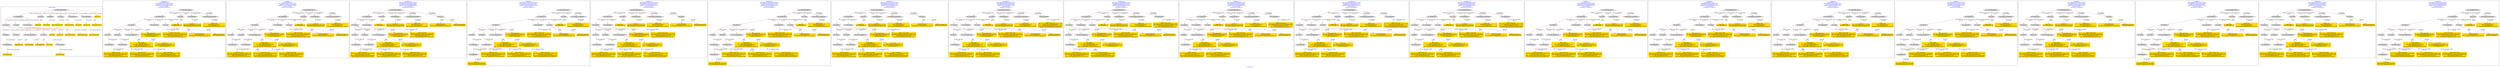 digraph n0 {
fontcolor="blue"
remincross="true"
label="s02-dma.csv"
subgraph cluster_0 {
label="1-correct model"
n2[style="filled",color="white",fillcolor="lightgray",label="E12_Production1"];
n3[style="filled",color="white",fillcolor="lightgray",label="E21_Person1"];
n4[style="filled",color="white",fillcolor="lightgray",label="E55_Type2"];
n5[style="filled",color="white",fillcolor="lightgray",label="E52_Time-Span3"];
n6[style="filled",color="white",fillcolor="lightgray",label="E69_Death1"];
n7[style="filled",color="white",fillcolor="lightgray",label="E74_Group1"];
n8[style="filled",color="white",fillcolor="lightgray",label="E82_Actor_Appellation1"];
n9[style="filled",color="white",fillcolor="lightgray",label="E67_Birth1"];
n10[shape="plaintext",style="filled",fillcolor="gold",label="Artist URI"];
n11[style="filled",color="white",fillcolor="lightgray",label="E22_Man-Made_Object1"];
n12[style="filled",color="white",fillcolor="lightgray",label="E35_Title1"];
n13[style="filled",color="white",fillcolor="lightgray",label="E30_Right1"];
n14[style="filled",color="white",fillcolor="lightgray",label="E55_Type1"];
n15[style="filled",color="white",fillcolor="lightgray",label="E54_Dimension1"];
n16[style="filled",color="white",fillcolor="lightgray",label="E40_Legal_Body1"];
n17[shape="plaintext",style="filled",fillcolor="gold",label="Object_URI"];
n18[shape="plaintext",style="filled",fillcolor="gold",label="Object Rights"];
n19[shape="plaintext",style="filled",fillcolor="gold",label="Object Title"];
n20[shape="plaintext",style="filled",fillcolor="gold",label="Museum URI"];
n21[shape="plaintext",style="filled",fillcolor="gold",label="Object Link Source"];
n22[style="filled",color="white",fillcolor="lightgray",label="E52_Time-Span1"];
n23[shape="plaintext",style="filled",fillcolor="gold",label="Artist Birth Date"];
n24[style="filled",color="white",fillcolor="lightgray",label="E52_Time-Span2"];
n25[shape="plaintext",style="filled",fillcolor="gold",label="Artist Death Date"];
n26[shape="plaintext",style="filled",fillcolor="gold",label="Object Earliest Date"];
n27[shape="plaintext",style="filled",fillcolor="gold",label="Object Latest Date"];
n28[shape="plaintext",style="filled",fillcolor="gold",label="dimensions"];
n29[shape="plaintext",style="filled",fillcolor="gold",label="Object Work Type URI"];
n30[shape="plaintext",style="filled",fillcolor="gold",label="Object Work Type"];
n31[shape="plaintext",style="filled",fillcolor="gold",label="Medium URI"];
n32[shape="plaintext",style="filled",fillcolor="gold",label="Object Facet Value 1"];
n33[shape="plaintext",style="filled",fillcolor="gold",label="Nationality_URI"];
n34[shape="plaintext",style="filled",fillcolor="gold",label="Artist Nationality"];
n35[shape="plaintext",style="filled",fillcolor="gold",label="Artist Appellation"];
n36[shape="plaintext",style="filled",fillcolor="gold",label="Artist Name"];
}
subgraph cluster_1 {
label="candidate 0\nlink coherence:0.875\nnode coherence:0.8571428571428571\nconfidence:0.45602238283737845\nmapping score:0.4793884133267452\ncost:321.010002\n-precision:0.58-recall:0.41"
n38[style="filled",color="white",fillcolor="lightgray",label="E12_Production1"];
n39[style="filled",color="white",fillcolor="lightgray",label="E21_Person1"];
n40[style="filled",color="white",fillcolor="lightgray",label="E52_Time-Span2"];
n41[style="filled",color="white",fillcolor="lightgray",label="E55_Type1"];
n42[style="filled",color="white",fillcolor="lightgray",label="E67_Birth1"];
n43[style="filled",color="white",fillcolor="lightgray",label="E69_Death1"];
n44[style="filled",color="white",fillcolor="lightgray",label="E82_Actor_Appellation1"];
n45[style="filled",color="white",fillcolor="lightgray",label="E22_Man-Made_Object1"];
n46[style="filled",color="white",fillcolor="lightgray",label="E35_Title1"];
n47[style="filled",color="white",fillcolor="lightgray",label="E54_Dimension1"];
n48[style="filled",color="white",fillcolor="lightgray",label="E52_Time-Span1"];
n49[style="filled",color="white",fillcolor="lightgray",label="E52_Time-Span3"];
n50[style="filled",color="white",fillcolor="lightgray",label="E29_Design_or_Procedure1"];
n51[shape="plaintext",style="filled",fillcolor="gold",label="Object Work Type\n[E55_Type,label,0.5]\n[E29_Design_or_Procedure,P3_has_note,0.5]"];
n52[shape="plaintext",style="filled",fillcolor="gold",label="Artist Death Date\n[E52_Time-Span,P82_at_some_time_within,0.407]\n[E52_Time-Span,P82b_end_of_the_end,0.392]\n[E52_Time-Span,label,0.117]\n[E52_Time-Span,P82a_begin_of_the_begin,0.084]"];
n53[shape="plaintext",style="filled",fillcolor="gold",label="Object Rights\n[E35_Title,label,0.995]\n[E82_Actor_Appellation,label,0.004]\n[E52_Time-Span,label,0.0]\n[E52_Time-Span,P82_at_some_time_within,0.0]"];
n54[shape="plaintext",style="filled",fillcolor="gold",label="Artist Appellation\n[E82_Actor_Appellation,classLink,0.885]\n[E21_Person,classLink,0.115]\n[E35_Title,label,0.0]"];
n55[shape="plaintext",style="filled",fillcolor="gold",label="Object Latest Date\n[E52_Time-Span,P82_at_some_time_within,0.389]\n[E52_Time-Span,label,0.264]\n[E52_Time-Span,P82a_begin_of_the_begin,0.263]\n[E52_Time-Span,P82b_end_of_the_end,0.085]"];
n56[shape="plaintext",style="filled",fillcolor="gold",label="Object Work Type URI\n[E55_Type,classLink,1.0]"];
n57[shape="plaintext",style="filled",fillcolor="gold",label="Object Title\n[E35_Title,label,1.0]"];
n58[shape="plaintext",style="filled",fillcolor="gold",label="dimensions\n[E54_Dimension,P3_has_note,0.802]\n[E82_Actor_Appellation,label,0.198]"];
n59[shape="plaintext",style="filled",fillcolor="gold",label="Artist URI\n[E21_Person,classLink,0.571]\n[E82_Actor_Appellation,classLink,0.429]\n[E35_Title,label,0.0]"];
n60[shape="plaintext",style="filled",fillcolor="gold",label="Artist Birth Date\n[E52_Time-Span,P82_at_some_time_within,0.419]\n[E52_Time-Span,P82a_begin_of_the_begin,0.278]\n[E52_Time-Span,label,0.241]\n[E52_Time-Span,P82b_end_of_the_end,0.062]"];
n61[shape="plaintext",style="filled",fillcolor="gold",label="Medium URI\n[E55_Type,classLink,1.0]\n[E55_Type,label,0.0]\n[E29_Design_or_Procedure,P3_has_note,0.0]"];
n62[shape="plaintext",style="filled",fillcolor="gold",label="Object Earliest Date\n[E52_Time-Span,P82_at_some_time_within,0.423]\n[E52_Time-Span,P82a_begin_of_the_begin,0.244]\n[E52_Time-Span,label,0.243]\n[E52_Time-Span,P82b_end_of_the_end,0.09]"];
}
subgraph cluster_2 {
label="candidate 1\nlink coherence:0.875\nnode coherence:0.8571428571428571\nconfidence:0.4468454624776595\nmapping score:0.47632943987350557\ncost:321.010002\n-precision:0.58-recall:0.41"
n64[style="filled",color="white",fillcolor="lightgray",label="E12_Production1"];
n65[style="filled",color="white",fillcolor="lightgray",label="E21_Person1"];
n66[style="filled",color="white",fillcolor="lightgray",label="E52_Time-Span2"];
n67[style="filled",color="white",fillcolor="lightgray",label="E55_Type1"];
n68[style="filled",color="white",fillcolor="lightgray",label="E67_Birth1"];
n69[style="filled",color="white",fillcolor="lightgray",label="E69_Death1"];
n70[style="filled",color="white",fillcolor="lightgray",label="E82_Actor_Appellation1"];
n71[style="filled",color="white",fillcolor="lightgray",label="E22_Man-Made_Object1"];
n72[style="filled",color="white",fillcolor="lightgray",label="E35_Title1"];
n73[style="filled",color="white",fillcolor="lightgray",label="E54_Dimension1"];
n74[style="filled",color="white",fillcolor="lightgray",label="E52_Time-Span1"];
n75[style="filled",color="white",fillcolor="lightgray",label="E52_Time-Span3"];
n76[style="filled",color="white",fillcolor="lightgray",label="E29_Design_or_Procedure1"];
n77[shape="plaintext",style="filled",fillcolor="gold",label="Object Work Type\n[E55_Type,label,0.5]\n[E29_Design_or_Procedure,P3_has_note,0.5]"];
n78[shape="plaintext",style="filled",fillcolor="gold",label="Object Rights\n[E35_Title,label,0.995]\n[E82_Actor_Appellation,label,0.004]\n[E52_Time-Span,label,0.0]\n[E52_Time-Span,P82_at_some_time_within,0.0]"];
n79[shape="plaintext",style="filled",fillcolor="gold",label="Artist Appellation\n[E82_Actor_Appellation,classLink,0.885]\n[E21_Person,classLink,0.115]\n[E35_Title,label,0.0]"];
n80[shape="plaintext",style="filled",fillcolor="gold",label="Object Earliest Date\n[E52_Time-Span,P82_at_some_time_within,0.423]\n[E52_Time-Span,P82a_begin_of_the_begin,0.244]\n[E52_Time-Span,label,0.243]\n[E52_Time-Span,P82b_end_of_the_end,0.09]"];
n81[shape="plaintext",style="filled",fillcolor="gold",label="Object Work Type URI\n[E55_Type,classLink,1.0]"];
n82[shape="plaintext",style="filled",fillcolor="gold",label="Object Title\n[E35_Title,label,1.0]"];
n83[shape="plaintext",style="filled",fillcolor="gold",label="dimensions\n[E54_Dimension,P3_has_note,0.802]\n[E82_Actor_Appellation,label,0.198]"];
n84[shape="plaintext",style="filled",fillcolor="gold",label="Artist URI\n[E21_Person,classLink,0.571]\n[E82_Actor_Appellation,classLink,0.429]\n[E35_Title,label,0.0]"];
n85[shape="plaintext",style="filled",fillcolor="gold",label="Artist Birth Date\n[E52_Time-Span,P82_at_some_time_within,0.419]\n[E52_Time-Span,P82a_begin_of_the_begin,0.278]\n[E52_Time-Span,label,0.241]\n[E52_Time-Span,P82b_end_of_the_end,0.062]"];
n86[shape="plaintext",style="filled",fillcolor="gold",label="Medium URI\n[E55_Type,classLink,1.0]\n[E55_Type,label,0.0]\n[E29_Design_or_Procedure,P3_has_note,0.0]"];
n87[shape="plaintext",style="filled",fillcolor="gold",label="Artist Death Date\n[E52_Time-Span,P82_at_some_time_within,0.407]\n[E52_Time-Span,P82b_end_of_the_end,0.392]\n[E52_Time-Span,label,0.117]\n[E52_Time-Span,P82a_begin_of_the_begin,0.084]"];
n88[shape="plaintext",style="filled",fillcolor="gold",label="Object Latest Date\n[E52_Time-Span,P82_at_some_time_within,0.389]\n[E52_Time-Span,label,0.264]\n[E52_Time-Span,P82a_begin_of_the_begin,0.263]\n[E52_Time-Span,P82b_end_of_the_end,0.085]"];
}
subgraph cluster_3 {
label="candidate 10\nlink coherence:0.8333333333333334\nnode coherence:0.8571428571428571\nconfidence:0.44678605894550666\nmapping score:0.47630963869612125\ncost:420.020004\n-precision:0.54-recall:0.38"
n90[style="filled",color="white",fillcolor="lightgray",label="E12_Production1"];
n91[style="filled",color="white",fillcolor="lightgray",label="E21_Person1"];
n92[style="filled",color="white",fillcolor="lightgray",label="E52_Time-Span2"];
n93[style="filled",color="white",fillcolor="lightgray",label="E67_Birth1"];
n94[style="filled",color="white",fillcolor="lightgray",label="E69_Death1"];
n95[style="filled",color="white",fillcolor="lightgray",label="E82_Actor_Appellation1"];
n96[style="filled",color="white",fillcolor="lightgray",label="E22_Man-Made_Object1"];
n97[style="filled",color="white",fillcolor="lightgray",label="E35_Title1"];
n98[style="filled",color="white",fillcolor="lightgray",label="E54_Dimension1"];
n99[style="filled",color="white",fillcolor="lightgray",label="E52_Time-Span1"];
n100[style="filled",color="white",fillcolor="lightgray",label="E52_Time-Span3"];
n101[style="filled",color="white",fillcolor="lightgray",label="E29_Design_or_Procedure1"];
n102[style="filled",color="white",fillcolor="lightgray",label="E55_Type1"];
n103[shape="plaintext",style="filled",fillcolor="gold",label="Object Work Type\n[E55_Type,label,0.5]\n[E29_Design_or_Procedure,P3_has_note,0.5]"];
n104[shape="plaintext",style="filled",fillcolor="gold",label="Object Rights\n[E35_Title,label,0.995]\n[E82_Actor_Appellation,label,0.004]\n[E52_Time-Span,label,0.0]\n[E52_Time-Span,P82_at_some_time_within,0.0]"];
n105[shape="plaintext",style="filled",fillcolor="gold",label="Artist Appellation\n[E82_Actor_Appellation,classLink,0.885]\n[E21_Person,classLink,0.115]\n[E35_Title,label,0.0]"];
n106[shape="plaintext",style="filled",fillcolor="gold",label="Object Earliest Date\n[E52_Time-Span,P82_at_some_time_within,0.423]\n[E52_Time-Span,P82a_begin_of_the_begin,0.244]\n[E52_Time-Span,label,0.243]\n[E52_Time-Span,P82b_end_of_the_end,0.09]"];
n107[shape="plaintext",style="filled",fillcolor="gold",label="Object Work Type URI\n[E55_Type,classLink,1.0]"];
n108[shape="plaintext",style="filled",fillcolor="gold",label="Object Title\n[E35_Title,label,1.0]"];
n109[shape="plaintext",style="filled",fillcolor="gold",label="dimensions\n[E54_Dimension,P3_has_note,0.802]\n[E82_Actor_Appellation,label,0.198]"];
n110[shape="plaintext",style="filled",fillcolor="gold",label="Artist URI\n[E21_Person,classLink,0.571]\n[E82_Actor_Appellation,classLink,0.429]\n[E35_Title,label,0.0]"];
n111[shape="plaintext",style="filled",fillcolor="gold",label="Object Latest Date\n[E52_Time-Span,P82_at_some_time_within,0.389]\n[E52_Time-Span,label,0.264]\n[E52_Time-Span,P82a_begin_of_the_begin,0.263]\n[E52_Time-Span,P82b_end_of_the_end,0.085]"];
n112[shape="plaintext",style="filled",fillcolor="gold",label="Artist Birth Date\n[E52_Time-Span,P82_at_some_time_within,0.419]\n[E52_Time-Span,P82a_begin_of_the_begin,0.278]\n[E52_Time-Span,label,0.241]\n[E52_Time-Span,P82b_end_of_the_end,0.062]"];
n113[shape="plaintext",style="filled",fillcolor="gold",label="Medium URI\n[E55_Type,classLink,1.0]\n[E55_Type,label,0.0]\n[E29_Design_or_Procedure,P3_has_note,0.0]"];
n114[shape="plaintext",style="filled",fillcolor="gold",label="Artist Death Date\n[E52_Time-Span,P82_at_some_time_within,0.407]\n[E52_Time-Span,P82b_end_of_the_end,0.392]\n[E52_Time-Span,label,0.117]\n[E52_Time-Span,P82a_begin_of_the_begin,0.084]"];
}
subgraph cluster_4 {
label="candidate 11\nlink coherence:0.8333333333333334\nnode coherence:0.8571428571428571\nconfidence:0.44558805000427487\nmapping score:0.47591030238237736\ncost:420.010002\n-precision:0.5-recall:0.35"
n116[style="filled",color="white",fillcolor="lightgray",label="E12_Production1"];
n117[style="filled",color="white",fillcolor="lightgray",label="E21_Person1"];
n118[style="filled",color="white",fillcolor="lightgray",label="E52_Time-Span2"];
n119[style="filled",color="white",fillcolor="lightgray",label="E55_Type1"];
n120[style="filled",color="white",fillcolor="lightgray",label="E67_Birth1"];
n121[style="filled",color="white",fillcolor="lightgray",label="E69_Death1"];
n122[style="filled",color="white",fillcolor="lightgray",label="E82_Actor_Appellation1"];
n123[style="filled",color="white",fillcolor="lightgray",label="E22_Man-Made_Object1"];
n124[style="filled",color="white",fillcolor="lightgray",label="E35_Title1"];
n125[style="filled",color="white",fillcolor="lightgray",label="E52_Time-Span1"];
n126[style="filled",color="white",fillcolor="lightgray",label="E52_Time-Span3"];
n127[style="filled",color="white",fillcolor="lightgray",label="E29_Design_or_Procedure1"];
n128[style="filled",color="white",fillcolor="lightgray",label="E54_Dimension1"];
n129[shape="plaintext",style="filled",fillcolor="gold",label="Object Work Type\n[E55_Type,label,0.5]\n[E29_Design_or_Procedure,P3_has_note,0.5]"];
n130[shape="plaintext",style="filled",fillcolor="gold",label="Object Rights\n[E35_Title,label,0.995]\n[E82_Actor_Appellation,label,0.004]\n[E52_Time-Span,label,0.0]\n[E52_Time-Span,P82_at_some_time_within,0.0]"];
n131[shape="plaintext",style="filled",fillcolor="gold",label="Artist Appellation\n[E82_Actor_Appellation,classLink,0.885]\n[E21_Person,classLink,0.115]\n[E35_Title,label,0.0]"];
n132[shape="plaintext",style="filled",fillcolor="gold",label="Object Latest Date\n[E52_Time-Span,P82_at_some_time_within,0.389]\n[E52_Time-Span,label,0.264]\n[E52_Time-Span,P82a_begin_of_the_begin,0.263]\n[E52_Time-Span,P82b_end_of_the_end,0.085]"];
n133[shape="plaintext",style="filled",fillcolor="gold",label="Object Work Type URI\n[E55_Type,classLink,1.0]"];
n134[shape="plaintext",style="filled",fillcolor="gold",label="Object Title\n[E35_Title,label,1.0]"];
n135[shape="plaintext",style="filled",fillcolor="gold",label="dimensions\n[E54_Dimension,P3_has_note,0.802]\n[E82_Actor_Appellation,label,0.198]"];
n136[shape="plaintext",style="filled",fillcolor="gold",label="Artist Birth Date\n[E52_Time-Span,P82_at_some_time_within,0.419]\n[E52_Time-Span,P82a_begin_of_the_begin,0.278]\n[E52_Time-Span,label,0.241]\n[E52_Time-Span,P82b_end_of_the_end,0.062]"];
n137[shape="plaintext",style="filled",fillcolor="gold",label="Artist URI\n[E21_Person,classLink,0.571]\n[E82_Actor_Appellation,classLink,0.429]\n[E35_Title,label,0.0]"];
n138[shape="plaintext",style="filled",fillcolor="gold",label="Artist Death Date\n[E52_Time-Span,P82_at_some_time_within,0.407]\n[E52_Time-Span,P82b_end_of_the_end,0.392]\n[E52_Time-Span,label,0.117]\n[E52_Time-Span,P82a_begin_of_the_begin,0.084]"];
n139[shape="plaintext",style="filled",fillcolor="gold",label="Medium URI\n[E55_Type,classLink,1.0]\n[E55_Type,label,0.0]\n[E29_Design_or_Procedure,P3_has_note,0.0]"];
n140[shape="plaintext",style="filled",fillcolor="gold",label="Object Earliest Date\n[E52_Time-Span,P82_at_some_time_within,0.423]\n[E52_Time-Span,P82a_begin_of_the_begin,0.244]\n[E52_Time-Span,label,0.243]\n[E52_Time-Span,P82b_end_of_the_end,0.09]"];
}
subgraph cluster_5 {
label="candidate 12\nlink coherence:0.8333333333333334\nnode coherence:0.8571428571428571\nconfidence:0.44558805000427487\nmapping score:0.47591030238237736\ncost:420.020004\n-precision:0.5-recall:0.35"
n142[style="filled",color="white",fillcolor="lightgray",label="E12_Production1"];
n143[style="filled",color="white",fillcolor="lightgray",label="E21_Person1"];
n144[style="filled",color="white",fillcolor="lightgray",label="E52_Time-Span2"];
n145[style="filled",color="white",fillcolor="lightgray",label="E67_Birth1"];
n146[style="filled",color="white",fillcolor="lightgray",label="E69_Death1"];
n147[style="filled",color="white",fillcolor="lightgray",label="E82_Actor_Appellation1"];
n148[style="filled",color="white",fillcolor="lightgray",label="E22_Man-Made_Object1"];
n149[style="filled",color="white",fillcolor="lightgray",label="E35_Title1"];
n150[style="filled",color="white",fillcolor="lightgray",label="E54_Dimension1"];
n151[style="filled",color="white",fillcolor="lightgray",label="E52_Time-Span1"];
n152[style="filled",color="white",fillcolor="lightgray",label="E52_Time-Span3"];
n153[style="filled",color="white",fillcolor="lightgray",label="E29_Design_or_Procedure1"];
n154[style="filled",color="white",fillcolor="lightgray",label="E55_Type1"];
n155[shape="plaintext",style="filled",fillcolor="gold",label="Object Work Type\n[E55_Type,label,0.5]\n[E29_Design_or_Procedure,P3_has_note,0.5]"];
n156[shape="plaintext",style="filled",fillcolor="gold",label="Object Rights\n[E35_Title,label,0.995]\n[E82_Actor_Appellation,label,0.004]\n[E52_Time-Span,label,0.0]\n[E52_Time-Span,P82_at_some_time_within,0.0]"];
n157[shape="plaintext",style="filled",fillcolor="gold",label="Artist Appellation\n[E82_Actor_Appellation,classLink,0.885]\n[E21_Person,classLink,0.115]\n[E35_Title,label,0.0]"];
n158[shape="plaintext",style="filled",fillcolor="gold",label="Object Latest Date\n[E52_Time-Span,P82_at_some_time_within,0.389]\n[E52_Time-Span,label,0.264]\n[E52_Time-Span,P82a_begin_of_the_begin,0.263]\n[E52_Time-Span,P82b_end_of_the_end,0.085]"];
n159[shape="plaintext",style="filled",fillcolor="gold",label="Object Work Type URI\n[E55_Type,classLink,1.0]"];
n160[shape="plaintext",style="filled",fillcolor="gold",label="Object Title\n[E35_Title,label,1.0]"];
n161[shape="plaintext",style="filled",fillcolor="gold",label="dimensions\n[E54_Dimension,P3_has_note,0.802]\n[E82_Actor_Appellation,label,0.198]"];
n162[shape="plaintext",style="filled",fillcolor="gold",label="Artist Birth Date\n[E52_Time-Span,P82_at_some_time_within,0.419]\n[E52_Time-Span,P82a_begin_of_the_begin,0.278]\n[E52_Time-Span,label,0.241]\n[E52_Time-Span,P82b_end_of_the_end,0.062]"];
n163[shape="plaintext",style="filled",fillcolor="gold",label="Artist URI\n[E21_Person,classLink,0.571]\n[E82_Actor_Appellation,classLink,0.429]\n[E35_Title,label,0.0]"];
n164[shape="plaintext",style="filled",fillcolor="gold",label="Artist Death Date\n[E52_Time-Span,P82_at_some_time_within,0.407]\n[E52_Time-Span,P82b_end_of_the_end,0.392]\n[E52_Time-Span,label,0.117]\n[E52_Time-Span,P82a_begin_of_the_begin,0.084]"];
n165[shape="plaintext",style="filled",fillcolor="gold",label="Medium URI\n[E55_Type,classLink,1.0]\n[E55_Type,label,0.0]\n[E29_Design_or_Procedure,P3_has_note,0.0]"];
n166[shape="plaintext",style="filled",fillcolor="gold",label="Object Earliest Date\n[E52_Time-Span,P82_at_some_time_within,0.423]\n[E52_Time-Span,P82a_begin_of_the_begin,0.244]\n[E52_Time-Span,label,0.243]\n[E52_Time-Span,P82b_end_of_the_end,0.09]"];
}
subgraph cluster_6 {
label="candidate 13\nlink coherence:0.8333333333333334\nnode coherence:0.8571428571428571\nconfidence:0.4424809020371201\nmapping score:0.4748745863933257\ncost:420.010002\n-precision:0.5-recall:0.35"
n168[style="filled",color="white",fillcolor="lightgray",label="E12_Production1"];
n169[style="filled",color="white",fillcolor="lightgray",label="E21_Person1"];
n170[style="filled",color="white",fillcolor="lightgray",label="E52_Time-Span2"];
n171[style="filled",color="white",fillcolor="lightgray",label="E55_Type1"];
n172[style="filled",color="white",fillcolor="lightgray",label="E67_Birth1"];
n173[style="filled",color="white",fillcolor="lightgray",label="E69_Death1"];
n174[style="filled",color="white",fillcolor="lightgray",label="E82_Actor_Appellation1"];
n175[style="filled",color="white",fillcolor="lightgray",label="E22_Man-Made_Object1"];
n176[style="filled",color="white",fillcolor="lightgray",label="E35_Title1"];
n177[style="filled",color="white",fillcolor="lightgray",label="E52_Time-Span1"];
n178[style="filled",color="white",fillcolor="lightgray",label="E52_Time-Span3"];
n179[style="filled",color="white",fillcolor="lightgray",label="E29_Design_or_Procedure1"];
n180[style="filled",color="white",fillcolor="lightgray",label="E54_Dimension1"];
n181[shape="plaintext",style="filled",fillcolor="gold",label="Object Work Type\n[E55_Type,label,0.5]\n[E29_Design_or_Procedure,P3_has_note,0.5]"];
n182[shape="plaintext",style="filled",fillcolor="gold",label="Object Rights\n[E35_Title,label,0.995]\n[E82_Actor_Appellation,label,0.004]\n[E52_Time-Span,label,0.0]\n[E52_Time-Span,P82_at_some_time_within,0.0]"];
n183[shape="plaintext",style="filled",fillcolor="gold",label="Artist Appellation\n[E82_Actor_Appellation,classLink,0.885]\n[E21_Person,classLink,0.115]\n[E35_Title,label,0.0]"];
n184[shape="plaintext",style="filled",fillcolor="gold",label="Object Latest Date\n[E52_Time-Span,P82_at_some_time_within,0.389]\n[E52_Time-Span,label,0.264]\n[E52_Time-Span,P82a_begin_of_the_begin,0.263]\n[E52_Time-Span,P82b_end_of_the_end,0.085]"];
n185[shape="plaintext",style="filled",fillcolor="gold",label="Object Work Type URI\n[E55_Type,classLink,1.0]"];
n186[shape="plaintext",style="filled",fillcolor="gold",label="Object Title\n[E35_Title,label,1.0]"];
n187[shape="plaintext",style="filled",fillcolor="gold",label="dimensions\n[E54_Dimension,P3_has_note,0.802]\n[E82_Actor_Appellation,label,0.198]"];
n188[shape="plaintext",style="filled",fillcolor="gold",label="Artist URI\n[E21_Person,classLink,0.571]\n[E82_Actor_Appellation,classLink,0.429]\n[E35_Title,label,0.0]"];
n189[shape="plaintext",style="filled",fillcolor="gold",label="Artist Death Date\n[E52_Time-Span,P82_at_some_time_within,0.407]\n[E52_Time-Span,P82b_end_of_the_end,0.392]\n[E52_Time-Span,label,0.117]\n[E52_Time-Span,P82a_begin_of_the_begin,0.084]"];
n190[shape="plaintext",style="filled",fillcolor="gold",label="Medium URI\n[E55_Type,classLink,1.0]\n[E55_Type,label,0.0]\n[E29_Design_or_Procedure,P3_has_note,0.0]"];
n191[shape="plaintext",style="filled",fillcolor="gold",label="Object Earliest Date\n[E52_Time-Span,P82_at_some_time_within,0.423]\n[E52_Time-Span,P82a_begin_of_the_begin,0.244]\n[E52_Time-Span,label,0.243]\n[E52_Time-Span,P82b_end_of_the_end,0.09]"];
n192[shape="plaintext",style="filled",fillcolor="gold",label="Artist Birth Date\n[E52_Time-Span,P82_at_some_time_within,0.419]\n[E52_Time-Span,P82a_begin_of_the_begin,0.278]\n[E52_Time-Span,label,0.241]\n[E52_Time-Span,P82b_end_of_the_end,0.062]"];
}
subgraph cluster_7 {
label="candidate 14\nlink coherence:0.8333333333333334\nnode coherence:0.8571428571428571\nconfidence:0.4424809020371201\nmapping score:0.4748745863933257\ncost:420.020004\n-precision:0.5-recall:0.35"
n194[style="filled",color="white",fillcolor="lightgray",label="E12_Production1"];
n195[style="filled",color="white",fillcolor="lightgray",label="E21_Person1"];
n196[style="filled",color="white",fillcolor="lightgray",label="E52_Time-Span2"];
n197[style="filled",color="white",fillcolor="lightgray",label="E67_Birth1"];
n198[style="filled",color="white",fillcolor="lightgray",label="E69_Death1"];
n199[style="filled",color="white",fillcolor="lightgray",label="E82_Actor_Appellation1"];
n200[style="filled",color="white",fillcolor="lightgray",label="E22_Man-Made_Object1"];
n201[style="filled",color="white",fillcolor="lightgray",label="E35_Title1"];
n202[style="filled",color="white",fillcolor="lightgray",label="E54_Dimension1"];
n203[style="filled",color="white",fillcolor="lightgray",label="E52_Time-Span1"];
n204[style="filled",color="white",fillcolor="lightgray",label="E52_Time-Span3"];
n205[style="filled",color="white",fillcolor="lightgray",label="E29_Design_or_Procedure1"];
n206[style="filled",color="white",fillcolor="lightgray",label="E55_Type1"];
n207[shape="plaintext",style="filled",fillcolor="gold",label="Object Work Type\n[E55_Type,label,0.5]\n[E29_Design_or_Procedure,P3_has_note,0.5]"];
n208[shape="plaintext",style="filled",fillcolor="gold",label="Object Rights\n[E35_Title,label,0.995]\n[E82_Actor_Appellation,label,0.004]\n[E52_Time-Span,label,0.0]\n[E52_Time-Span,P82_at_some_time_within,0.0]"];
n209[shape="plaintext",style="filled",fillcolor="gold",label="Artist Appellation\n[E82_Actor_Appellation,classLink,0.885]\n[E21_Person,classLink,0.115]\n[E35_Title,label,0.0]"];
n210[shape="plaintext",style="filled",fillcolor="gold",label="Object Latest Date\n[E52_Time-Span,P82_at_some_time_within,0.389]\n[E52_Time-Span,label,0.264]\n[E52_Time-Span,P82a_begin_of_the_begin,0.263]\n[E52_Time-Span,P82b_end_of_the_end,0.085]"];
n211[shape="plaintext",style="filled",fillcolor="gold",label="Object Work Type URI\n[E55_Type,classLink,1.0]"];
n212[shape="plaintext",style="filled",fillcolor="gold",label="Object Title\n[E35_Title,label,1.0]"];
n213[shape="plaintext",style="filled",fillcolor="gold",label="dimensions\n[E54_Dimension,P3_has_note,0.802]\n[E82_Actor_Appellation,label,0.198]"];
n214[shape="plaintext",style="filled",fillcolor="gold",label="Artist URI\n[E21_Person,classLink,0.571]\n[E82_Actor_Appellation,classLink,0.429]\n[E35_Title,label,0.0]"];
n215[shape="plaintext",style="filled",fillcolor="gold",label="Artist Death Date\n[E52_Time-Span,P82_at_some_time_within,0.407]\n[E52_Time-Span,P82b_end_of_the_end,0.392]\n[E52_Time-Span,label,0.117]\n[E52_Time-Span,P82a_begin_of_the_begin,0.084]"];
n216[shape="plaintext",style="filled",fillcolor="gold",label="Medium URI\n[E55_Type,classLink,1.0]\n[E55_Type,label,0.0]\n[E29_Design_or_Procedure,P3_has_note,0.0]"];
n217[shape="plaintext",style="filled",fillcolor="gold",label="Object Earliest Date\n[E52_Time-Span,P82_at_some_time_within,0.423]\n[E52_Time-Span,P82a_begin_of_the_begin,0.244]\n[E52_Time-Span,label,0.243]\n[E52_Time-Span,P82b_end_of_the_end,0.09]"];
n218[shape="plaintext",style="filled",fillcolor="gold",label="Artist Birth Date\n[E52_Time-Span,P82_at_some_time_within,0.419]\n[E52_Time-Span,P82a_begin_of_the_begin,0.278]\n[E52_Time-Span,label,0.241]\n[E52_Time-Span,P82b_end_of_the_end,0.062]"];
}
subgraph cluster_8 {
label="candidate 15\nlink coherence:0.8260869565217391\nnode coherence:0.8571428571428571\nconfidence:0.45602238283737845\nmapping score:0.4793884133267452\ncost:419.020004\n-precision:0.52-recall:0.35"
n220[style="filled",color="white",fillcolor="lightgray",label="E12_Production1"];
n221[style="filled",color="white",fillcolor="lightgray",label="E21_Person1"];
n222[style="filled",color="white",fillcolor="lightgray",label="E52_Time-Span2"];
n223[style="filled",color="white",fillcolor="lightgray",label="E55_Type1"];
n224[style="filled",color="white",fillcolor="lightgray",label="E67_Birth1"];
n225[style="filled",color="white",fillcolor="lightgray",label="E82_Actor_Appellation1"];
n226[style="filled",color="white",fillcolor="lightgray",label="E22_Man-Made_Object1"];
n227[style="filled",color="white",fillcolor="lightgray",label="E35_Title1"];
n228[style="filled",color="white",fillcolor="lightgray",label="E54_Dimension1"];
n229[style="filled",color="white",fillcolor="lightgray",label="E52_Time-Span1"];
n230[style="filled",color="white",fillcolor="lightgray",label="E29_Design_or_Procedure1"];
n231[style="filled",color="white",fillcolor="lightgray",label="E52_Time-Span3"];
n232[shape="plaintext",style="filled",fillcolor="gold",label="Object Work Type\n[E55_Type,label,0.5]\n[E29_Design_or_Procedure,P3_has_note,0.5]"];
n233[shape="plaintext",style="filled",fillcolor="gold",label="Artist Death Date\n[E52_Time-Span,P82_at_some_time_within,0.407]\n[E52_Time-Span,P82b_end_of_the_end,0.392]\n[E52_Time-Span,label,0.117]\n[E52_Time-Span,P82a_begin_of_the_begin,0.084]"];
n234[shape="plaintext",style="filled",fillcolor="gold",label="Object Rights\n[E35_Title,label,0.995]\n[E82_Actor_Appellation,label,0.004]\n[E52_Time-Span,label,0.0]\n[E52_Time-Span,P82_at_some_time_within,0.0]"];
n235[shape="plaintext",style="filled",fillcolor="gold",label="Artist Appellation\n[E82_Actor_Appellation,classLink,0.885]\n[E21_Person,classLink,0.115]\n[E35_Title,label,0.0]"];
n236[shape="plaintext",style="filled",fillcolor="gold",label="Object Latest Date\n[E52_Time-Span,P82_at_some_time_within,0.389]\n[E52_Time-Span,label,0.264]\n[E52_Time-Span,P82a_begin_of_the_begin,0.263]\n[E52_Time-Span,P82b_end_of_the_end,0.085]"];
n237[shape="plaintext",style="filled",fillcolor="gold",label="Object Work Type URI\n[E55_Type,classLink,1.0]"];
n238[shape="plaintext",style="filled",fillcolor="gold",label="Object Title\n[E35_Title,label,1.0]"];
n239[shape="plaintext",style="filled",fillcolor="gold",label="dimensions\n[E54_Dimension,P3_has_note,0.802]\n[E82_Actor_Appellation,label,0.198]"];
n240[shape="plaintext",style="filled",fillcolor="gold",label="Artist URI\n[E21_Person,classLink,0.571]\n[E82_Actor_Appellation,classLink,0.429]\n[E35_Title,label,0.0]"];
n241[shape="plaintext",style="filled",fillcolor="gold",label="Artist Birth Date\n[E52_Time-Span,P82_at_some_time_within,0.419]\n[E52_Time-Span,P82a_begin_of_the_begin,0.278]\n[E52_Time-Span,label,0.241]\n[E52_Time-Span,P82b_end_of_the_end,0.062]"];
n242[shape="plaintext",style="filled",fillcolor="gold",label="Medium URI\n[E55_Type,classLink,1.0]\n[E55_Type,label,0.0]\n[E29_Design_or_Procedure,P3_has_note,0.0]"];
n243[shape="plaintext",style="filled",fillcolor="gold",label="Object Earliest Date\n[E52_Time-Span,P82_at_some_time_within,0.423]\n[E52_Time-Span,P82a_begin_of_the_begin,0.244]\n[E52_Time-Span,label,0.243]\n[E52_Time-Span,P82b_end_of_the_end,0.09]"];
}
subgraph cluster_9 {
label="candidate 16\nlink coherence:0.8260869565217391\nnode coherence:0.8571428571428571\nconfidence:0.4468454624776595\nmapping score:0.47632943987350557\ncost:419.020004\n-precision:0.52-recall:0.35"
n245[style="filled",color="white",fillcolor="lightgray",label="E12_Production1"];
n246[style="filled",color="white",fillcolor="lightgray",label="E21_Person1"];
n247[style="filled",color="white",fillcolor="lightgray",label="E52_Time-Span2"];
n248[style="filled",color="white",fillcolor="lightgray",label="E55_Type1"];
n249[style="filled",color="white",fillcolor="lightgray",label="E67_Birth1"];
n250[style="filled",color="white",fillcolor="lightgray",label="E82_Actor_Appellation1"];
n251[style="filled",color="white",fillcolor="lightgray",label="E22_Man-Made_Object1"];
n252[style="filled",color="white",fillcolor="lightgray",label="E35_Title1"];
n253[style="filled",color="white",fillcolor="lightgray",label="E54_Dimension1"];
n254[style="filled",color="white",fillcolor="lightgray",label="E52_Time-Span1"];
n255[style="filled",color="white",fillcolor="lightgray",label="E29_Design_or_Procedure1"];
n256[style="filled",color="white",fillcolor="lightgray",label="E52_Time-Span3"];
n257[shape="plaintext",style="filled",fillcolor="gold",label="Object Work Type\n[E55_Type,label,0.5]\n[E29_Design_or_Procedure,P3_has_note,0.5]"];
n258[shape="plaintext",style="filled",fillcolor="gold",label="Object Rights\n[E35_Title,label,0.995]\n[E82_Actor_Appellation,label,0.004]\n[E52_Time-Span,label,0.0]\n[E52_Time-Span,P82_at_some_time_within,0.0]"];
n259[shape="plaintext",style="filled",fillcolor="gold",label="Artist Appellation\n[E82_Actor_Appellation,classLink,0.885]\n[E21_Person,classLink,0.115]\n[E35_Title,label,0.0]"];
n260[shape="plaintext",style="filled",fillcolor="gold",label="Object Earliest Date\n[E52_Time-Span,P82_at_some_time_within,0.423]\n[E52_Time-Span,P82a_begin_of_the_begin,0.244]\n[E52_Time-Span,label,0.243]\n[E52_Time-Span,P82b_end_of_the_end,0.09]"];
n261[shape="plaintext",style="filled",fillcolor="gold",label="Object Work Type URI\n[E55_Type,classLink,1.0]"];
n262[shape="plaintext",style="filled",fillcolor="gold",label="Object Title\n[E35_Title,label,1.0]"];
n263[shape="plaintext",style="filled",fillcolor="gold",label="dimensions\n[E54_Dimension,P3_has_note,0.802]\n[E82_Actor_Appellation,label,0.198]"];
n264[shape="plaintext",style="filled",fillcolor="gold",label="Artist URI\n[E21_Person,classLink,0.571]\n[E82_Actor_Appellation,classLink,0.429]\n[E35_Title,label,0.0]"];
n265[shape="plaintext",style="filled",fillcolor="gold",label="Artist Birth Date\n[E52_Time-Span,P82_at_some_time_within,0.419]\n[E52_Time-Span,P82a_begin_of_the_begin,0.278]\n[E52_Time-Span,label,0.241]\n[E52_Time-Span,P82b_end_of_the_end,0.062]"];
n266[shape="plaintext",style="filled",fillcolor="gold",label="Medium URI\n[E55_Type,classLink,1.0]\n[E55_Type,label,0.0]\n[E29_Design_or_Procedure,P3_has_note,0.0]"];
n267[shape="plaintext",style="filled",fillcolor="gold",label="Artist Death Date\n[E52_Time-Span,P82_at_some_time_within,0.407]\n[E52_Time-Span,P82b_end_of_the_end,0.392]\n[E52_Time-Span,label,0.117]\n[E52_Time-Span,P82a_begin_of_the_begin,0.084]"];
n268[shape="plaintext",style="filled",fillcolor="gold",label="Object Latest Date\n[E52_Time-Span,P82_at_some_time_within,0.389]\n[E52_Time-Span,label,0.264]\n[E52_Time-Span,P82a_begin_of_the_begin,0.263]\n[E52_Time-Span,P82b_end_of_the_end,0.085]"];
}
subgraph cluster_10 {
label="candidate 17\nlink coherence:0.8260869565217391\nnode coherence:0.8571428571428571\nconfidence:0.44678605894550666\nmapping score:0.47630963869612125\ncost:419.020004\n-precision:0.52-recall:0.35"
n270[style="filled",color="white",fillcolor="lightgray",label="E12_Production1"];
n271[style="filled",color="white",fillcolor="lightgray",label="E21_Person1"];
n272[style="filled",color="white",fillcolor="lightgray",label="E52_Time-Span2"];
n273[style="filled",color="white",fillcolor="lightgray",label="E55_Type1"];
n274[style="filled",color="white",fillcolor="lightgray",label="E67_Birth1"];
n275[style="filled",color="white",fillcolor="lightgray",label="E82_Actor_Appellation1"];
n276[style="filled",color="white",fillcolor="lightgray",label="E22_Man-Made_Object1"];
n277[style="filled",color="white",fillcolor="lightgray",label="E35_Title1"];
n278[style="filled",color="white",fillcolor="lightgray",label="E54_Dimension1"];
n279[style="filled",color="white",fillcolor="lightgray",label="E52_Time-Span1"];
n280[style="filled",color="white",fillcolor="lightgray",label="E29_Design_or_Procedure1"];
n281[style="filled",color="white",fillcolor="lightgray",label="E52_Time-Span3"];
n282[shape="plaintext",style="filled",fillcolor="gold",label="Object Work Type\n[E55_Type,label,0.5]\n[E29_Design_or_Procedure,P3_has_note,0.5]"];
n283[shape="plaintext",style="filled",fillcolor="gold",label="Object Rights\n[E35_Title,label,0.995]\n[E82_Actor_Appellation,label,0.004]\n[E52_Time-Span,label,0.0]\n[E52_Time-Span,P82_at_some_time_within,0.0]"];
n284[shape="plaintext",style="filled",fillcolor="gold",label="Artist Appellation\n[E82_Actor_Appellation,classLink,0.885]\n[E21_Person,classLink,0.115]\n[E35_Title,label,0.0]"];
n285[shape="plaintext",style="filled",fillcolor="gold",label="Object Earliest Date\n[E52_Time-Span,P82_at_some_time_within,0.423]\n[E52_Time-Span,P82a_begin_of_the_begin,0.244]\n[E52_Time-Span,label,0.243]\n[E52_Time-Span,P82b_end_of_the_end,0.09]"];
n286[shape="plaintext",style="filled",fillcolor="gold",label="Object Work Type URI\n[E55_Type,classLink,1.0]"];
n287[shape="plaintext",style="filled",fillcolor="gold",label="Object Title\n[E35_Title,label,1.0]"];
n288[shape="plaintext",style="filled",fillcolor="gold",label="dimensions\n[E54_Dimension,P3_has_note,0.802]\n[E82_Actor_Appellation,label,0.198]"];
n289[shape="plaintext",style="filled",fillcolor="gold",label="Artist URI\n[E21_Person,classLink,0.571]\n[E82_Actor_Appellation,classLink,0.429]\n[E35_Title,label,0.0]"];
n290[shape="plaintext",style="filled",fillcolor="gold",label="Object Latest Date\n[E52_Time-Span,P82_at_some_time_within,0.389]\n[E52_Time-Span,label,0.264]\n[E52_Time-Span,P82a_begin_of_the_begin,0.263]\n[E52_Time-Span,P82b_end_of_the_end,0.085]"];
n291[shape="plaintext",style="filled",fillcolor="gold",label="Artist Birth Date\n[E52_Time-Span,P82_at_some_time_within,0.419]\n[E52_Time-Span,P82a_begin_of_the_begin,0.278]\n[E52_Time-Span,label,0.241]\n[E52_Time-Span,P82b_end_of_the_end,0.062]"];
n292[shape="plaintext",style="filled",fillcolor="gold",label="Medium URI\n[E55_Type,classLink,1.0]\n[E55_Type,label,0.0]\n[E29_Design_or_Procedure,P3_has_note,0.0]"];
n293[shape="plaintext",style="filled",fillcolor="gold",label="Artist Death Date\n[E52_Time-Span,P82_at_some_time_within,0.407]\n[E52_Time-Span,P82b_end_of_the_end,0.392]\n[E52_Time-Span,label,0.117]\n[E52_Time-Span,P82a_begin_of_the_begin,0.084]"];
}
subgraph cluster_11 {
label="candidate 18\nlink coherence:0.8260869565217391\nnode coherence:0.8571428571428571\nconfidence:0.44558805000427487\nmapping score:0.47591030238237736\ncost:419.020004\n-precision:0.48-recall:0.32"
n295[style="filled",color="white",fillcolor="lightgray",label="E12_Production1"];
n296[style="filled",color="white",fillcolor="lightgray",label="E21_Person1"];
n297[style="filled",color="white",fillcolor="lightgray",label="E52_Time-Span2"];
n298[style="filled",color="white",fillcolor="lightgray",label="E55_Type1"];
n299[style="filled",color="white",fillcolor="lightgray",label="E67_Birth1"];
n300[style="filled",color="white",fillcolor="lightgray",label="E82_Actor_Appellation1"];
n301[style="filled",color="white",fillcolor="lightgray",label="E22_Man-Made_Object1"];
n302[style="filled",color="white",fillcolor="lightgray",label="E35_Title1"];
n303[style="filled",color="white",fillcolor="lightgray",label="E54_Dimension1"];
n304[style="filled",color="white",fillcolor="lightgray",label="E52_Time-Span1"];
n305[style="filled",color="white",fillcolor="lightgray",label="E29_Design_or_Procedure1"];
n306[style="filled",color="white",fillcolor="lightgray",label="E52_Time-Span3"];
n307[shape="plaintext",style="filled",fillcolor="gold",label="Object Work Type\n[E55_Type,label,0.5]\n[E29_Design_or_Procedure,P3_has_note,0.5]"];
n308[shape="plaintext",style="filled",fillcolor="gold",label="Object Rights\n[E35_Title,label,0.995]\n[E82_Actor_Appellation,label,0.004]\n[E52_Time-Span,label,0.0]\n[E52_Time-Span,P82_at_some_time_within,0.0]"];
n309[shape="plaintext",style="filled",fillcolor="gold",label="Artist Appellation\n[E82_Actor_Appellation,classLink,0.885]\n[E21_Person,classLink,0.115]\n[E35_Title,label,0.0]"];
n310[shape="plaintext",style="filled",fillcolor="gold",label="Object Latest Date\n[E52_Time-Span,P82_at_some_time_within,0.389]\n[E52_Time-Span,label,0.264]\n[E52_Time-Span,P82a_begin_of_the_begin,0.263]\n[E52_Time-Span,P82b_end_of_the_end,0.085]"];
n311[shape="plaintext",style="filled",fillcolor="gold",label="Object Work Type URI\n[E55_Type,classLink,1.0]"];
n312[shape="plaintext",style="filled",fillcolor="gold",label="Object Title\n[E35_Title,label,1.0]"];
n313[shape="plaintext",style="filled",fillcolor="gold",label="dimensions\n[E54_Dimension,P3_has_note,0.802]\n[E82_Actor_Appellation,label,0.198]"];
n314[shape="plaintext",style="filled",fillcolor="gold",label="Artist Birth Date\n[E52_Time-Span,P82_at_some_time_within,0.419]\n[E52_Time-Span,P82a_begin_of_the_begin,0.278]\n[E52_Time-Span,label,0.241]\n[E52_Time-Span,P82b_end_of_the_end,0.062]"];
n315[shape="plaintext",style="filled",fillcolor="gold",label="Artist URI\n[E21_Person,classLink,0.571]\n[E82_Actor_Appellation,classLink,0.429]\n[E35_Title,label,0.0]"];
n316[shape="plaintext",style="filled",fillcolor="gold",label="Artist Death Date\n[E52_Time-Span,P82_at_some_time_within,0.407]\n[E52_Time-Span,P82b_end_of_the_end,0.392]\n[E52_Time-Span,label,0.117]\n[E52_Time-Span,P82a_begin_of_the_begin,0.084]"];
n317[shape="plaintext",style="filled",fillcolor="gold",label="Medium URI\n[E55_Type,classLink,1.0]\n[E55_Type,label,0.0]\n[E29_Design_or_Procedure,P3_has_note,0.0]"];
n318[shape="plaintext",style="filled",fillcolor="gold",label="Object Earliest Date\n[E52_Time-Span,P82_at_some_time_within,0.423]\n[E52_Time-Span,P82a_begin_of_the_begin,0.244]\n[E52_Time-Span,label,0.243]\n[E52_Time-Span,P82b_end_of_the_end,0.09]"];
}
subgraph cluster_12 {
label="candidate 19\nlink coherence:0.8260869565217391\nnode coherence:0.8571428571428571\nconfidence:0.4424809020371201\nmapping score:0.4748745863933257\ncost:419.020004\n-precision:0.48-recall:0.32"
n320[style="filled",color="white",fillcolor="lightgray",label="E12_Production1"];
n321[style="filled",color="white",fillcolor="lightgray",label="E21_Person1"];
n322[style="filled",color="white",fillcolor="lightgray",label="E52_Time-Span2"];
n323[style="filled",color="white",fillcolor="lightgray",label="E55_Type1"];
n324[style="filled",color="white",fillcolor="lightgray",label="E67_Birth1"];
n325[style="filled",color="white",fillcolor="lightgray",label="E82_Actor_Appellation1"];
n326[style="filled",color="white",fillcolor="lightgray",label="E22_Man-Made_Object1"];
n327[style="filled",color="white",fillcolor="lightgray",label="E35_Title1"];
n328[style="filled",color="white",fillcolor="lightgray",label="E54_Dimension1"];
n329[style="filled",color="white",fillcolor="lightgray",label="E52_Time-Span1"];
n330[style="filled",color="white",fillcolor="lightgray",label="E29_Design_or_Procedure1"];
n331[style="filled",color="white",fillcolor="lightgray",label="E52_Time-Span3"];
n332[shape="plaintext",style="filled",fillcolor="gold",label="Object Work Type\n[E55_Type,label,0.5]\n[E29_Design_or_Procedure,P3_has_note,0.5]"];
n333[shape="plaintext",style="filled",fillcolor="gold",label="Object Rights\n[E35_Title,label,0.995]\n[E82_Actor_Appellation,label,0.004]\n[E52_Time-Span,label,0.0]\n[E52_Time-Span,P82_at_some_time_within,0.0]"];
n334[shape="plaintext",style="filled",fillcolor="gold",label="Artist Appellation\n[E82_Actor_Appellation,classLink,0.885]\n[E21_Person,classLink,0.115]\n[E35_Title,label,0.0]"];
n335[shape="plaintext",style="filled",fillcolor="gold",label="Object Latest Date\n[E52_Time-Span,P82_at_some_time_within,0.389]\n[E52_Time-Span,label,0.264]\n[E52_Time-Span,P82a_begin_of_the_begin,0.263]\n[E52_Time-Span,P82b_end_of_the_end,0.085]"];
n336[shape="plaintext",style="filled",fillcolor="gold",label="Object Work Type URI\n[E55_Type,classLink,1.0]"];
n337[shape="plaintext",style="filled",fillcolor="gold",label="Object Title\n[E35_Title,label,1.0]"];
n338[shape="plaintext",style="filled",fillcolor="gold",label="dimensions\n[E54_Dimension,P3_has_note,0.802]\n[E82_Actor_Appellation,label,0.198]"];
n339[shape="plaintext",style="filled",fillcolor="gold",label="Artist URI\n[E21_Person,classLink,0.571]\n[E82_Actor_Appellation,classLink,0.429]\n[E35_Title,label,0.0]"];
n340[shape="plaintext",style="filled",fillcolor="gold",label="Artist Death Date\n[E52_Time-Span,P82_at_some_time_within,0.407]\n[E52_Time-Span,P82b_end_of_the_end,0.392]\n[E52_Time-Span,label,0.117]\n[E52_Time-Span,P82a_begin_of_the_begin,0.084]"];
n341[shape="plaintext",style="filled",fillcolor="gold",label="Medium URI\n[E55_Type,classLink,1.0]\n[E55_Type,label,0.0]\n[E29_Design_or_Procedure,P3_has_note,0.0]"];
n342[shape="plaintext",style="filled",fillcolor="gold",label="Object Earliest Date\n[E52_Time-Span,P82_at_some_time_within,0.423]\n[E52_Time-Span,P82a_begin_of_the_begin,0.244]\n[E52_Time-Span,label,0.243]\n[E52_Time-Span,P82b_end_of_the_end,0.09]"];
n343[shape="plaintext",style="filled",fillcolor="gold",label="Artist Birth Date\n[E52_Time-Span,P82_at_some_time_within,0.419]\n[E52_Time-Span,P82a_begin_of_the_begin,0.278]\n[E52_Time-Span,label,0.241]\n[E52_Time-Span,P82b_end_of_the_end,0.062]"];
}
subgraph cluster_13 {
label="candidate 2\nlink coherence:0.875\nnode coherence:0.8571428571428571\nconfidence:0.44678605894550666\nmapping score:0.47630963869612125\ncost:321.010002\n-precision:0.58-recall:0.41"
n345[style="filled",color="white",fillcolor="lightgray",label="E12_Production1"];
n346[style="filled",color="white",fillcolor="lightgray",label="E21_Person1"];
n347[style="filled",color="white",fillcolor="lightgray",label="E52_Time-Span2"];
n348[style="filled",color="white",fillcolor="lightgray",label="E55_Type1"];
n349[style="filled",color="white",fillcolor="lightgray",label="E67_Birth1"];
n350[style="filled",color="white",fillcolor="lightgray",label="E69_Death1"];
n351[style="filled",color="white",fillcolor="lightgray",label="E82_Actor_Appellation1"];
n352[style="filled",color="white",fillcolor="lightgray",label="E22_Man-Made_Object1"];
n353[style="filled",color="white",fillcolor="lightgray",label="E35_Title1"];
n354[style="filled",color="white",fillcolor="lightgray",label="E54_Dimension1"];
n355[style="filled",color="white",fillcolor="lightgray",label="E52_Time-Span1"];
n356[style="filled",color="white",fillcolor="lightgray",label="E52_Time-Span3"];
n357[style="filled",color="white",fillcolor="lightgray",label="E29_Design_or_Procedure1"];
n358[shape="plaintext",style="filled",fillcolor="gold",label="Object Work Type\n[E55_Type,label,0.5]\n[E29_Design_or_Procedure,P3_has_note,0.5]"];
n359[shape="plaintext",style="filled",fillcolor="gold",label="Object Rights\n[E35_Title,label,0.995]\n[E82_Actor_Appellation,label,0.004]\n[E52_Time-Span,label,0.0]\n[E52_Time-Span,P82_at_some_time_within,0.0]"];
n360[shape="plaintext",style="filled",fillcolor="gold",label="Artist Appellation\n[E82_Actor_Appellation,classLink,0.885]\n[E21_Person,classLink,0.115]\n[E35_Title,label,0.0]"];
n361[shape="plaintext",style="filled",fillcolor="gold",label="Object Earliest Date\n[E52_Time-Span,P82_at_some_time_within,0.423]\n[E52_Time-Span,P82a_begin_of_the_begin,0.244]\n[E52_Time-Span,label,0.243]\n[E52_Time-Span,P82b_end_of_the_end,0.09]"];
n362[shape="plaintext",style="filled",fillcolor="gold",label="Object Work Type URI\n[E55_Type,classLink,1.0]"];
n363[shape="plaintext",style="filled",fillcolor="gold",label="Object Title\n[E35_Title,label,1.0]"];
n364[shape="plaintext",style="filled",fillcolor="gold",label="dimensions\n[E54_Dimension,P3_has_note,0.802]\n[E82_Actor_Appellation,label,0.198]"];
n365[shape="plaintext",style="filled",fillcolor="gold",label="Artist URI\n[E21_Person,classLink,0.571]\n[E82_Actor_Appellation,classLink,0.429]\n[E35_Title,label,0.0]"];
n366[shape="plaintext",style="filled",fillcolor="gold",label="Object Latest Date\n[E52_Time-Span,P82_at_some_time_within,0.389]\n[E52_Time-Span,label,0.264]\n[E52_Time-Span,P82a_begin_of_the_begin,0.263]\n[E52_Time-Span,P82b_end_of_the_end,0.085]"];
n367[shape="plaintext",style="filled",fillcolor="gold",label="Artist Birth Date\n[E52_Time-Span,P82_at_some_time_within,0.419]\n[E52_Time-Span,P82a_begin_of_the_begin,0.278]\n[E52_Time-Span,label,0.241]\n[E52_Time-Span,P82b_end_of_the_end,0.062]"];
n368[shape="plaintext",style="filled",fillcolor="gold",label="Medium URI\n[E55_Type,classLink,1.0]\n[E55_Type,label,0.0]\n[E29_Design_or_Procedure,P3_has_note,0.0]"];
n369[shape="plaintext",style="filled",fillcolor="gold",label="Artist Death Date\n[E52_Time-Span,P82_at_some_time_within,0.407]\n[E52_Time-Span,P82b_end_of_the_end,0.392]\n[E52_Time-Span,label,0.117]\n[E52_Time-Span,P82a_begin_of_the_begin,0.084]"];
}
subgraph cluster_14 {
label="candidate 3\nlink coherence:0.875\nnode coherence:0.8571428571428571\nconfidence:0.44558805000427487\nmapping score:0.47591030238237736\ncost:321.010002\n-precision:0.54-recall:0.38"
n371[style="filled",color="white",fillcolor="lightgray",label="E12_Production1"];
n372[style="filled",color="white",fillcolor="lightgray",label="E21_Person1"];
n373[style="filled",color="white",fillcolor="lightgray",label="E52_Time-Span2"];
n374[style="filled",color="white",fillcolor="lightgray",label="E55_Type1"];
n375[style="filled",color="white",fillcolor="lightgray",label="E67_Birth1"];
n376[style="filled",color="white",fillcolor="lightgray",label="E69_Death1"];
n377[style="filled",color="white",fillcolor="lightgray",label="E82_Actor_Appellation1"];
n378[style="filled",color="white",fillcolor="lightgray",label="E22_Man-Made_Object1"];
n379[style="filled",color="white",fillcolor="lightgray",label="E35_Title1"];
n380[style="filled",color="white",fillcolor="lightgray",label="E54_Dimension1"];
n381[style="filled",color="white",fillcolor="lightgray",label="E52_Time-Span1"];
n382[style="filled",color="white",fillcolor="lightgray",label="E52_Time-Span3"];
n383[style="filled",color="white",fillcolor="lightgray",label="E29_Design_or_Procedure1"];
n384[shape="plaintext",style="filled",fillcolor="gold",label="Object Work Type\n[E55_Type,label,0.5]\n[E29_Design_or_Procedure,P3_has_note,0.5]"];
n385[shape="plaintext",style="filled",fillcolor="gold",label="Object Rights\n[E35_Title,label,0.995]\n[E82_Actor_Appellation,label,0.004]\n[E52_Time-Span,label,0.0]\n[E52_Time-Span,P82_at_some_time_within,0.0]"];
n386[shape="plaintext",style="filled",fillcolor="gold",label="Artist Appellation\n[E82_Actor_Appellation,classLink,0.885]\n[E21_Person,classLink,0.115]\n[E35_Title,label,0.0]"];
n387[shape="plaintext",style="filled",fillcolor="gold",label="Object Latest Date\n[E52_Time-Span,P82_at_some_time_within,0.389]\n[E52_Time-Span,label,0.264]\n[E52_Time-Span,P82a_begin_of_the_begin,0.263]\n[E52_Time-Span,P82b_end_of_the_end,0.085]"];
n388[shape="plaintext",style="filled",fillcolor="gold",label="Object Work Type URI\n[E55_Type,classLink,1.0]"];
n389[shape="plaintext",style="filled",fillcolor="gold",label="Object Title\n[E35_Title,label,1.0]"];
n390[shape="plaintext",style="filled",fillcolor="gold",label="dimensions\n[E54_Dimension,P3_has_note,0.802]\n[E82_Actor_Appellation,label,0.198]"];
n391[shape="plaintext",style="filled",fillcolor="gold",label="Artist Birth Date\n[E52_Time-Span,P82_at_some_time_within,0.419]\n[E52_Time-Span,P82a_begin_of_the_begin,0.278]\n[E52_Time-Span,label,0.241]\n[E52_Time-Span,P82b_end_of_the_end,0.062]"];
n392[shape="plaintext",style="filled",fillcolor="gold",label="Artist URI\n[E21_Person,classLink,0.571]\n[E82_Actor_Appellation,classLink,0.429]\n[E35_Title,label,0.0]"];
n393[shape="plaintext",style="filled",fillcolor="gold",label="Artist Death Date\n[E52_Time-Span,P82_at_some_time_within,0.407]\n[E52_Time-Span,P82b_end_of_the_end,0.392]\n[E52_Time-Span,label,0.117]\n[E52_Time-Span,P82a_begin_of_the_begin,0.084]"];
n394[shape="plaintext",style="filled",fillcolor="gold",label="Medium URI\n[E55_Type,classLink,1.0]\n[E55_Type,label,0.0]\n[E29_Design_or_Procedure,P3_has_note,0.0]"];
n395[shape="plaintext",style="filled",fillcolor="gold",label="Object Earliest Date\n[E52_Time-Span,P82_at_some_time_within,0.423]\n[E52_Time-Span,P82a_begin_of_the_begin,0.244]\n[E52_Time-Span,label,0.243]\n[E52_Time-Span,P82b_end_of_the_end,0.09]"];
}
subgraph cluster_15 {
label="candidate 4\nlink coherence:0.875\nnode coherence:0.8571428571428571\nconfidence:0.4424809020371201\nmapping score:0.4748745863933257\ncost:321.010002\n-precision:0.54-recall:0.38"
n397[style="filled",color="white",fillcolor="lightgray",label="E12_Production1"];
n398[style="filled",color="white",fillcolor="lightgray",label="E21_Person1"];
n399[style="filled",color="white",fillcolor="lightgray",label="E52_Time-Span2"];
n400[style="filled",color="white",fillcolor="lightgray",label="E55_Type1"];
n401[style="filled",color="white",fillcolor="lightgray",label="E67_Birth1"];
n402[style="filled",color="white",fillcolor="lightgray",label="E69_Death1"];
n403[style="filled",color="white",fillcolor="lightgray",label="E82_Actor_Appellation1"];
n404[style="filled",color="white",fillcolor="lightgray",label="E22_Man-Made_Object1"];
n405[style="filled",color="white",fillcolor="lightgray",label="E35_Title1"];
n406[style="filled",color="white",fillcolor="lightgray",label="E54_Dimension1"];
n407[style="filled",color="white",fillcolor="lightgray",label="E52_Time-Span1"];
n408[style="filled",color="white",fillcolor="lightgray",label="E52_Time-Span3"];
n409[style="filled",color="white",fillcolor="lightgray",label="E29_Design_or_Procedure1"];
n410[shape="plaintext",style="filled",fillcolor="gold",label="Object Work Type\n[E55_Type,label,0.5]\n[E29_Design_or_Procedure,P3_has_note,0.5]"];
n411[shape="plaintext",style="filled",fillcolor="gold",label="Object Rights\n[E35_Title,label,0.995]\n[E82_Actor_Appellation,label,0.004]\n[E52_Time-Span,label,0.0]\n[E52_Time-Span,P82_at_some_time_within,0.0]"];
n412[shape="plaintext",style="filled",fillcolor="gold",label="Artist Appellation\n[E82_Actor_Appellation,classLink,0.885]\n[E21_Person,classLink,0.115]\n[E35_Title,label,0.0]"];
n413[shape="plaintext",style="filled",fillcolor="gold",label="Object Latest Date\n[E52_Time-Span,P82_at_some_time_within,0.389]\n[E52_Time-Span,label,0.264]\n[E52_Time-Span,P82a_begin_of_the_begin,0.263]\n[E52_Time-Span,P82b_end_of_the_end,0.085]"];
n414[shape="plaintext",style="filled",fillcolor="gold",label="Object Work Type URI\n[E55_Type,classLink,1.0]"];
n415[shape="plaintext",style="filled",fillcolor="gold",label="Object Title\n[E35_Title,label,1.0]"];
n416[shape="plaintext",style="filled",fillcolor="gold",label="dimensions\n[E54_Dimension,P3_has_note,0.802]\n[E82_Actor_Appellation,label,0.198]"];
n417[shape="plaintext",style="filled",fillcolor="gold",label="Artist URI\n[E21_Person,classLink,0.571]\n[E82_Actor_Appellation,classLink,0.429]\n[E35_Title,label,0.0]"];
n418[shape="plaintext",style="filled",fillcolor="gold",label="Artist Death Date\n[E52_Time-Span,P82_at_some_time_within,0.407]\n[E52_Time-Span,P82b_end_of_the_end,0.392]\n[E52_Time-Span,label,0.117]\n[E52_Time-Span,P82a_begin_of_the_begin,0.084]"];
n419[shape="plaintext",style="filled",fillcolor="gold",label="Medium URI\n[E55_Type,classLink,1.0]\n[E55_Type,label,0.0]\n[E29_Design_or_Procedure,P3_has_note,0.0]"];
n420[shape="plaintext",style="filled",fillcolor="gold",label="Object Earliest Date\n[E52_Time-Span,P82_at_some_time_within,0.423]\n[E52_Time-Span,P82a_begin_of_the_begin,0.244]\n[E52_Time-Span,label,0.243]\n[E52_Time-Span,P82b_end_of_the_end,0.09]"];
n421[shape="plaintext",style="filled",fillcolor="gold",label="Artist Birth Date\n[E52_Time-Span,P82_at_some_time_within,0.419]\n[E52_Time-Span,P82a_begin_of_the_begin,0.278]\n[E52_Time-Span,label,0.241]\n[E52_Time-Span,P82b_end_of_the_end,0.062]"];
}
subgraph cluster_16 {
label="candidate 5\nlink coherence:0.8333333333333334\nnode coherence:0.8571428571428571\nconfidence:0.45602238283737845\nmapping score:0.4793884133267452\ncost:420.010002\n-precision:0.54-recall:0.38"
n423[style="filled",color="white",fillcolor="lightgray",label="E12_Production1"];
n424[style="filled",color="white",fillcolor="lightgray",label="E21_Person1"];
n425[style="filled",color="white",fillcolor="lightgray",label="E52_Time-Span2"];
n426[style="filled",color="white",fillcolor="lightgray",label="E55_Type1"];
n427[style="filled",color="white",fillcolor="lightgray",label="E67_Birth1"];
n428[style="filled",color="white",fillcolor="lightgray",label="E69_Death1"];
n429[style="filled",color="white",fillcolor="lightgray",label="E82_Actor_Appellation1"];
n430[style="filled",color="white",fillcolor="lightgray",label="E22_Man-Made_Object1"];
n431[style="filled",color="white",fillcolor="lightgray",label="E35_Title1"];
n432[style="filled",color="white",fillcolor="lightgray",label="E52_Time-Span1"];
n433[style="filled",color="white",fillcolor="lightgray",label="E52_Time-Span3"];
n434[style="filled",color="white",fillcolor="lightgray",label="E29_Design_or_Procedure1"];
n435[style="filled",color="white",fillcolor="lightgray",label="E54_Dimension1"];
n436[shape="plaintext",style="filled",fillcolor="gold",label="Object Work Type\n[E55_Type,label,0.5]\n[E29_Design_or_Procedure,P3_has_note,0.5]"];
n437[shape="plaintext",style="filled",fillcolor="gold",label="Artist Death Date\n[E52_Time-Span,P82_at_some_time_within,0.407]\n[E52_Time-Span,P82b_end_of_the_end,0.392]\n[E52_Time-Span,label,0.117]\n[E52_Time-Span,P82a_begin_of_the_begin,0.084]"];
n438[shape="plaintext",style="filled",fillcolor="gold",label="Object Rights\n[E35_Title,label,0.995]\n[E82_Actor_Appellation,label,0.004]\n[E52_Time-Span,label,0.0]\n[E52_Time-Span,P82_at_some_time_within,0.0]"];
n439[shape="plaintext",style="filled",fillcolor="gold",label="Artist Appellation\n[E82_Actor_Appellation,classLink,0.885]\n[E21_Person,classLink,0.115]\n[E35_Title,label,0.0]"];
n440[shape="plaintext",style="filled",fillcolor="gold",label="Object Latest Date\n[E52_Time-Span,P82_at_some_time_within,0.389]\n[E52_Time-Span,label,0.264]\n[E52_Time-Span,P82a_begin_of_the_begin,0.263]\n[E52_Time-Span,P82b_end_of_the_end,0.085]"];
n441[shape="plaintext",style="filled",fillcolor="gold",label="Object Work Type URI\n[E55_Type,classLink,1.0]"];
n442[shape="plaintext",style="filled",fillcolor="gold",label="Object Title\n[E35_Title,label,1.0]"];
n443[shape="plaintext",style="filled",fillcolor="gold",label="dimensions\n[E54_Dimension,P3_has_note,0.802]\n[E82_Actor_Appellation,label,0.198]"];
n444[shape="plaintext",style="filled",fillcolor="gold",label="Artist URI\n[E21_Person,classLink,0.571]\n[E82_Actor_Appellation,classLink,0.429]\n[E35_Title,label,0.0]"];
n445[shape="plaintext",style="filled",fillcolor="gold",label="Artist Birth Date\n[E52_Time-Span,P82_at_some_time_within,0.419]\n[E52_Time-Span,P82a_begin_of_the_begin,0.278]\n[E52_Time-Span,label,0.241]\n[E52_Time-Span,P82b_end_of_the_end,0.062]"];
n446[shape="plaintext",style="filled",fillcolor="gold",label="Medium URI\n[E55_Type,classLink,1.0]\n[E55_Type,label,0.0]\n[E29_Design_or_Procedure,P3_has_note,0.0]"];
n447[shape="plaintext",style="filled",fillcolor="gold",label="Object Earliest Date\n[E52_Time-Span,P82_at_some_time_within,0.423]\n[E52_Time-Span,P82a_begin_of_the_begin,0.244]\n[E52_Time-Span,label,0.243]\n[E52_Time-Span,P82b_end_of_the_end,0.09]"];
}
subgraph cluster_17 {
label="candidate 6\nlink coherence:0.8333333333333334\nnode coherence:0.8571428571428571\nconfidence:0.45602238283737845\nmapping score:0.4793884133267452\ncost:420.020004\n-precision:0.54-recall:0.38"
n449[style="filled",color="white",fillcolor="lightgray",label="E12_Production1"];
n450[style="filled",color="white",fillcolor="lightgray",label="E21_Person1"];
n451[style="filled",color="white",fillcolor="lightgray",label="E52_Time-Span2"];
n452[style="filled",color="white",fillcolor="lightgray",label="E67_Birth1"];
n453[style="filled",color="white",fillcolor="lightgray",label="E69_Death1"];
n454[style="filled",color="white",fillcolor="lightgray",label="E82_Actor_Appellation1"];
n455[style="filled",color="white",fillcolor="lightgray",label="E22_Man-Made_Object1"];
n456[style="filled",color="white",fillcolor="lightgray",label="E35_Title1"];
n457[style="filled",color="white",fillcolor="lightgray",label="E54_Dimension1"];
n458[style="filled",color="white",fillcolor="lightgray",label="E52_Time-Span1"];
n459[style="filled",color="white",fillcolor="lightgray",label="E52_Time-Span3"];
n460[style="filled",color="white",fillcolor="lightgray",label="E29_Design_or_Procedure1"];
n461[style="filled",color="white",fillcolor="lightgray",label="E55_Type1"];
n462[shape="plaintext",style="filled",fillcolor="gold",label="Object Work Type\n[E55_Type,label,0.5]\n[E29_Design_or_Procedure,P3_has_note,0.5]"];
n463[shape="plaintext",style="filled",fillcolor="gold",label="Artist Death Date\n[E52_Time-Span,P82_at_some_time_within,0.407]\n[E52_Time-Span,P82b_end_of_the_end,0.392]\n[E52_Time-Span,label,0.117]\n[E52_Time-Span,P82a_begin_of_the_begin,0.084]"];
n464[shape="plaintext",style="filled",fillcolor="gold",label="Object Rights\n[E35_Title,label,0.995]\n[E82_Actor_Appellation,label,0.004]\n[E52_Time-Span,label,0.0]\n[E52_Time-Span,P82_at_some_time_within,0.0]"];
n465[shape="plaintext",style="filled",fillcolor="gold",label="Artist Appellation\n[E82_Actor_Appellation,classLink,0.885]\n[E21_Person,classLink,0.115]\n[E35_Title,label,0.0]"];
n466[shape="plaintext",style="filled",fillcolor="gold",label="Object Latest Date\n[E52_Time-Span,P82_at_some_time_within,0.389]\n[E52_Time-Span,label,0.264]\n[E52_Time-Span,P82a_begin_of_the_begin,0.263]\n[E52_Time-Span,P82b_end_of_the_end,0.085]"];
n467[shape="plaintext",style="filled",fillcolor="gold",label="Object Work Type URI\n[E55_Type,classLink,1.0]"];
n468[shape="plaintext",style="filled",fillcolor="gold",label="Object Title\n[E35_Title,label,1.0]"];
n469[shape="plaintext",style="filled",fillcolor="gold",label="dimensions\n[E54_Dimension,P3_has_note,0.802]\n[E82_Actor_Appellation,label,0.198]"];
n470[shape="plaintext",style="filled",fillcolor="gold",label="Artist URI\n[E21_Person,classLink,0.571]\n[E82_Actor_Appellation,classLink,0.429]\n[E35_Title,label,0.0]"];
n471[shape="plaintext",style="filled",fillcolor="gold",label="Artist Birth Date\n[E52_Time-Span,P82_at_some_time_within,0.419]\n[E52_Time-Span,P82a_begin_of_the_begin,0.278]\n[E52_Time-Span,label,0.241]\n[E52_Time-Span,P82b_end_of_the_end,0.062]"];
n472[shape="plaintext",style="filled",fillcolor="gold",label="Medium URI\n[E55_Type,classLink,1.0]\n[E55_Type,label,0.0]\n[E29_Design_or_Procedure,P3_has_note,0.0]"];
n473[shape="plaintext",style="filled",fillcolor="gold",label="Object Earliest Date\n[E52_Time-Span,P82_at_some_time_within,0.423]\n[E52_Time-Span,P82a_begin_of_the_begin,0.244]\n[E52_Time-Span,label,0.243]\n[E52_Time-Span,P82b_end_of_the_end,0.09]"];
}
subgraph cluster_18 {
label="candidate 7\nlink coherence:0.8333333333333334\nnode coherence:0.8571428571428571\nconfidence:0.4468454624776595\nmapping score:0.47632943987350557\ncost:420.010002\n-precision:0.54-recall:0.38"
n475[style="filled",color="white",fillcolor="lightgray",label="E12_Production1"];
n476[style="filled",color="white",fillcolor="lightgray",label="E21_Person1"];
n477[style="filled",color="white",fillcolor="lightgray",label="E52_Time-Span2"];
n478[style="filled",color="white",fillcolor="lightgray",label="E55_Type1"];
n479[style="filled",color="white",fillcolor="lightgray",label="E67_Birth1"];
n480[style="filled",color="white",fillcolor="lightgray",label="E69_Death1"];
n481[style="filled",color="white",fillcolor="lightgray",label="E82_Actor_Appellation1"];
n482[style="filled",color="white",fillcolor="lightgray",label="E22_Man-Made_Object1"];
n483[style="filled",color="white",fillcolor="lightgray",label="E35_Title1"];
n484[style="filled",color="white",fillcolor="lightgray",label="E52_Time-Span1"];
n485[style="filled",color="white",fillcolor="lightgray",label="E52_Time-Span3"];
n486[style="filled",color="white",fillcolor="lightgray",label="E29_Design_or_Procedure1"];
n487[style="filled",color="white",fillcolor="lightgray",label="E54_Dimension1"];
n488[shape="plaintext",style="filled",fillcolor="gold",label="Object Work Type\n[E55_Type,label,0.5]\n[E29_Design_or_Procedure,P3_has_note,0.5]"];
n489[shape="plaintext",style="filled",fillcolor="gold",label="Object Rights\n[E35_Title,label,0.995]\n[E82_Actor_Appellation,label,0.004]\n[E52_Time-Span,label,0.0]\n[E52_Time-Span,P82_at_some_time_within,0.0]"];
n490[shape="plaintext",style="filled",fillcolor="gold",label="Artist Appellation\n[E82_Actor_Appellation,classLink,0.885]\n[E21_Person,classLink,0.115]\n[E35_Title,label,0.0]"];
n491[shape="plaintext",style="filled",fillcolor="gold",label="Object Earliest Date\n[E52_Time-Span,P82_at_some_time_within,0.423]\n[E52_Time-Span,P82a_begin_of_the_begin,0.244]\n[E52_Time-Span,label,0.243]\n[E52_Time-Span,P82b_end_of_the_end,0.09]"];
n492[shape="plaintext",style="filled",fillcolor="gold",label="Object Work Type URI\n[E55_Type,classLink,1.0]"];
n493[shape="plaintext",style="filled",fillcolor="gold",label="Object Title\n[E35_Title,label,1.0]"];
n494[shape="plaintext",style="filled",fillcolor="gold",label="dimensions\n[E54_Dimension,P3_has_note,0.802]\n[E82_Actor_Appellation,label,0.198]"];
n495[shape="plaintext",style="filled",fillcolor="gold",label="Artist URI\n[E21_Person,classLink,0.571]\n[E82_Actor_Appellation,classLink,0.429]\n[E35_Title,label,0.0]"];
n496[shape="plaintext",style="filled",fillcolor="gold",label="Artist Birth Date\n[E52_Time-Span,P82_at_some_time_within,0.419]\n[E52_Time-Span,P82a_begin_of_the_begin,0.278]\n[E52_Time-Span,label,0.241]\n[E52_Time-Span,P82b_end_of_the_end,0.062]"];
n497[shape="plaintext",style="filled",fillcolor="gold",label="Medium URI\n[E55_Type,classLink,1.0]\n[E55_Type,label,0.0]\n[E29_Design_or_Procedure,P3_has_note,0.0]"];
n498[shape="plaintext",style="filled",fillcolor="gold",label="Artist Death Date\n[E52_Time-Span,P82_at_some_time_within,0.407]\n[E52_Time-Span,P82b_end_of_the_end,0.392]\n[E52_Time-Span,label,0.117]\n[E52_Time-Span,P82a_begin_of_the_begin,0.084]"];
n499[shape="plaintext",style="filled",fillcolor="gold",label="Object Latest Date\n[E52_Time-Span,P82_at_some_time_within,0.389]\n[E52_Time-Span,label,0.264]\n[E52_Time-Span,P82a_begin_of_the_begin,0.263]\n[E52_Time-Span,P82b_end_of_the_end,0.085]"];
}
subgraph cluster_19 {
label="candidate 8\nlink coherence:0.8333333333333334\nnode coherence:0.8571428571428571\nconfidence:0.4468454624776595\nmapping score:0.47632943987350557\ncost:420.020004\n-precision:0.54-recall:0.38"
n501[style="filled",color="white",fillcolor="lightgray",label="E12_Production1"];
n502[style="filled",color="white",fillcolor="lightgray",label="E21_Person1"];
n503[style="filled",color="white",fillcolor="lightgray",label="E52_Time-Span2"];
n504[style="filled",color="white",fillcolor="lightgray",label="E67_Birth1"];
n505[style="filled",color="white",fillcolor="lightgray",label="E69_Death1"];
n506[style="filled",color="white",fillcolor="lightgray",label="E82_Actor_Appellation1"];
n507[style="filled",color="white",fillcolor="lightgray",label="E22_Man-Made_Object1"];
n508[style="filled",color="white",fillcolor="lightgray",label="E35_Title1"];
n509[style="filled",color="white",fillcolor="lightgray",label="E54_Dimension1"];
n510[style="filled",color="white",fillcolor="lightgray",label="E52_Time-Span1"];
n511[style="filled",color="white",fillcolor="lightgray",label="E52_Time-Span3"];
n512[style="filled",color="white",fillcolor="lightgray",label="E29_Design_or_Procedure1"];
n513[style="filled",color="white",fillcolor="lightgray",label="E55_Type1"];
n514[shape="plaintext",style="filled",fillcolor="gold",label="Object Work Type\n[E55_Type,label,0.5]\n[E29_Design_or_Procedure,P3_has_note,0.5]"];
n515[shape="plaintext",style="filled",fillcolor="gold",label="Object Rights\n[E35_Title,label,0.995]\n[E82_Actor_Appellation,label,0.004]\n[E52_Time-Span,label,0.0]\n[E52_Time-Span,P82_at_some_time_within,0.0]"];
n516[shape="plaintext",style="filled",fillcolor="gold",label="Artist Appellation\n[E82_Actor_Appellation,classLink,0.885]\n[E21_Person,classLink,0.115]\n[E35_Title,label,0.0]"];
n517[shape="plaintext",style="filled",fillcolor="gold",label="Object Earliest Date\n[E52_Time-Span,P82_at_some_time_within,0.423]\n[E52_Time-Span,P82a_begin_of_the_begin,0.244]\n[E52_Time-Span,label,0.243]\n[E52_Time-Span,P82b_end_of_the_end,0.09]"];
n518[shape="plaintext",style="filled",fillcolor="gold",label="Object Work Type URI\n[E55_Type,classLink,1.0]"];
n519[shape="plaintext",style="filled",fillcolor="gold",label="Object Title\n[E35_Title,label,1.0]"];
n520[shape="plaintext",style="filled",fillcolor="gold",label="dimensions\n[E54_Dimension,P3_has_note,0.802]\n[E82_Actor_Appellation,label,0.198]"];
n521[shape="plaintext",style="filled",fillcolor="gold",label="Artist URI\n[E21_Person,classLink,0.571]\n[E82_Actor_Appellation,classLink,0.429]\n[E35_Title,label,0.0]"];
n522[shape="plaintext",style="filled",fillcolor="gold",label="Artist Birth Date\n[E52_Time-Span,P82_at_some_time_within,0.419]\n[E52_Time-Span,P82a_begin_of_the_begin,0.278]\n[E52_Time-Span,label,0.241]\n[E52_Time-Span,P82b_end_of_the_end,0.062]"];
n523[shape="plaintext",style="filled",fillcolor="gold",label="Medium URI\n[E55_Type,classLink,1.0]\n[E55_Type,label,0.0]\n[E29_Design_or_Procedure,P3_has_note,0.0]"];
n524[shape="plaintext",style="filled",fillcolor="gold",label="Artist Death Date\n[E52_Time-Span,P82_at_some_time_within,0.407]\n[E52_Time-Span,P82b_end_of_the_end,0.392]\n[E52_Time-Span,label,0.117]\n[E52_Time-Span,P82a_begin_of_the_begin,0.084]"];
n525[shape="plaintext",style="filled",fillcolor="gold",label="Object Latest Date\n[E52_Time-Span,P82_at_some_time_within,0.389]\n[E52_Time-Span,label,0.264]\n[E52_Time-Span,P82a_begin_of_the_begin,0.263]\n[E52_Time-Span,P82b_end_of_the_end,0.085]"];
}
subgraph cluster_20 {
label="candidate 9\nlink coherence:0.8333333333333334\nnode coherence:0.8571428571428571\nconfidence:0.44678605894550666\nmapping score:0.47630963869612125\ncost:420.010002\n-precision:0.54-recall:0.38"
n527[style="filled",color="white",fillcolor="lightgray",label="E12_Production1"];
n528[style="filled",color="white",fillcolor="lightgray",label="E21_Person1"];
n529[style="filled",color="white",fillcolor="lightgray",label="E52_Time-Span2"];
n530[style="filled",color="white",fillcolor="lightgray",label="E55_Type1"];
n531[style="filled",color="white",fillcolor="lightgray",label="E67_Birth1"];
n532[style="filled",color="white",fillcolor="lightgray",label="E69_Death1"];
n533[style="filled",color="white",fillcolor="lightgray",label="E82_Actor_Appellation1"];
n534[style="filled",color="white",fillcolor="lightgray",label="E22_Man-Made_Object1"];
n535[style="filled",color="white",fillcolor="lightgray",label="E35_Title1"];
n536[style="filled",color="white",fillcolor="lightgray",label="E52_Time-Span1"];
n537[style="filled",color="white",fillcolor="lightgray",label="E52_Time-Span3"];
n538[style="filled",color="white",fillcolor="lightgray",label="E29_Design_or_Procedure1"];
n539[style="filled",color="white",fillcolor="lightgray",label="E54_Dimension1"];
n540[shape="plaintext",style="filled",fillcolor="gold",label="Object Work Type\n[E55_Type,label,0.5]\n[E29_Design_or_Procedure,P3_has_note,0.5]"];
n541[shape="plaintext",style="filled",fillcolor="gold",label="Object Rights\n[E35_Title,label,0.995]\n[E82_Actor_Appellation,label,0.004]\n[E52_Time-Span,label,0.0]\n[E52_Time-Span,P82_at_some_time_within,0.0]"];
n542[shape="plaintext",style="filled",fillcolor="gold",label="Artist Appellation\n[E82_Actor_Appellation,classLink,0.885]\n[E21_Person,classLink,0.115]\n[E35_Title,label,0.0]"];
n543[shape="plaintext",style="filled",fillcolor="gold",label="Object Earliest Date\n[E52_Time-Span,P82_at_some_time_within,0.423]\n[E52_Time-Span,P82a_begin_of_the_begin,0.244]\n[E52_Time-Span,label,0.243]\n[E52_Time-Span,P82b_end_of_the_end,0.09]"];
n544[shape="plaintext",style="filled",fillcolor="gold",label="Object Work Type URI\n[E55_Type,classLink,1.0]"];
n545[shape="plaintext",style="filled",fillcolor="gold",label="Object Title\n[E35_Title,label,1.0]"];
n546[shape="plaintext",style="filled",fillcolor="gold",label="dimensions\n[E54_Dimension,P3_has_note,0.802]\n[E82_Actor_Appellation,label,0.198]"];
n547[shape="plaintext",style="filled",fillcolor="gold",label="Artist URI\n[E21_Person,classLink,0.571]\n[E82_Actor_Appellation,classLink,0.429]\n[E35_Title,label,0.0]"];
n548[shape="plaintext",style="filled",fillcolor="gold",label="Object Latest Date\n[E52_Time-Span,P82_at_some_time_within,0.389]\n[E52_Time-Span,label,0.264]\n[E52_Time-Span,P82a_begin_of_the_begin,0.263]\n[E52_Time-Span,P82b_end_of_the_end,0.085]"];
n549[shape="plaintext",style="filled",fillcolor="gold",label="Artist Birth Date\n[E52_Time-Span,P82_at_some_time_within,0.419]\n[E52_Time-Span,P82a_begin_of_the_begin,0.278]\n[E52_Time-Span,label,0.241]\n[E52_Time-Span,P82b_end_of_the_end,0.062]"];
n550[shape="plaintext",style="filled",fillcolor="gold",label="Medium URI\n[E55_Type,classLink,1.0]\n[E55_Type,label,0.0]\n[E29_Design_or_Procedure,P3_has_note,0.0]"];
n551[shape="plaintext",style="filled",fillcolor="gold",label="Artist Death Date\n[E52_Time-Span,P82_at_some_time_within,0.407]\n[E52_Time-Span,P82b_end_of_the_end,0.392]\n[E52_Time-Span,label,0.117]\n[E52_Time-Span,P82a_begin_of_the_begin,0.084]"];
}
n2 -> n3[color="brown",fontcolor="black",label="P14_carried_out_by"]
n2 -> n4[color="brown",fontcolor="black",label="P32_used_general_technique"]
n2 -> n5[color="brown",fontcolor="black",label="P4_has_time-span"]
n3 -> n6[color="brown",fontcolor="black",label="P100i_died_in"]
n3 -> n7[color="brown",fontcolor="black",label="P107i_is_current_or_former_member_of"]
n3 -> n8[color="brown",fontcolor="black",label="P131_is_identified_by"]
n3 -> n9[color="brown",fontcolor="black",label="P98i_was_born"]
n3 -> n10[color="brown",fontcolor="black",label="classLink"]
n11 -> n12[color="brown",fontcolor="black",label="P102_has_title"]
n11 -> n13[color="brown",fontcolor="black",label="P104_is_subject_to"]
n11 -> n2[color="brown",fontcolor="black",label="P108i_was_produced_by"]
n11 -> n14[color="brown",fontcolor="black",label="P2_has_type"]
n11 -> n15[color="brown",fontcolor="black",label="P43_has_dimension"]
n11 -> n16[color="brown",fontcolor="black",label="P51_has_former_or_current_owner"]
n11 -> n17[color="brown",fontcolor="black",label="classLink"]
n13 -> n18[color="brown",fontcolor="black",label="P3_has_note"]
n12 -> n19[color="brown",fontcolor="black",label="label"]
n16 -> n20[color="brown",fontcolor="black",label="classLink"]
n16 -> n21[color="brown",fontcolor="black",label="label"]
n22 -> n23[color="brown",fontcolor="black",label="P82_at_some_time_within"]
n24 -> n25[color="brown",fontcolor="black",label="P82_at_some_time_within"]
n5 -> n26[color="brown",fontcolor="black",label="P82a_begin_of_the_begin"]
n5 -> n27[color="brown",fontcolor="black",label="P82b_end_of_the_end"]
n15 -> n28[color="brown",fontcolor="black",label="P3_has_note"]
n14 -> n29[color="brown",fontcolor="black",label="classLink"]
n14 -> n30[color="brown",fontcolor="black",label="label"]
n4 -> n31[color="brown",fontcolor="black",label="classLink"]
n4 -> n32[color="brown",fontcolor="black",label="label"]
n9 -> n22[color="brown",fontcolor="black",label="P4_has_time-span"]
n6 -> n24[color="brown",fontcolor="black",label="P4_has_time-span"]
n7 -> n33[color="brown",fontcolor="black",label="classLink"]
n7 -> n34[color="brown",fontcolor="black",label="label"]
n8 -> n35[color="brown",fontcolor="black",label="classLink"]
n8 -> n36[color="brown",fontcolor="black",label="label"]
n38 -> n39[color="brown",fontcolor="black",label="P14_carried_out_by\nw=1.0"]
n38 -> n40[color="brown",fontcolor="black",label="P4_has_time-span\nw=1.0"]
n38 -> n41[color="brown",fontcolor="black",label="P32_used_general_technique\nw=1.0"]
n39 -> n42[color="brown",fontcolor="black",label="P98i_was_born\nw=1.0"]
n39 -> n43[color="brown",fontcolor="black",label="P100i_died_in\nw=1.0"]
n39 -> n44[color="brown",fontcolor="black",label="P131_is_identified_by\nw=1.0"]
n45 -> n38[color="brown",fontcolor="black",label="P108i_was_produced_by\nw=1.0"]
n45 -> n46[color="brown",fontcolor="black",label="P102_has_title\nw=1.0"]
n45 -> n47[color="brown",fontcolor="black",label="P43_has_dimension\nw=1.0"]
n42 -> n48[color="brown",fontcolor="black",label="P4_has_time-span\nw=1.0"]
n43 -> n49[color="brown",fontcolor="black",label="P4_has_time-span\nw=1.0"]
n45 -> n50[color="brown",fontcolor="black",label="P62_depicts\nw=100.010002"]
n41 -> n51[color="brown",fontcolor="black",label="label\nw=1.0"]
n48 -> n52[color="brown",fontcolor="black",label="P82b_end_of_the_end\nw=100.0"]
n44 -> n53[color="brown",fontcolor="black",label="label\nw=1.0"]
n39 -> n54[color="brown",fontcolor="black",label="classLink\nw=1.0"]
n49 -> n55[color="brown",fontcolor="black",label="P82_at_some_time_within\nw=1.0"]
n41 -> n56[color="brown",fontcolor="black",label="classLink\nw=1.0"]
n46 -> n57[color="brown",fontcolor="black",label="label\nw=1.0"]
n47 -> n58[color="brown",fontcolor="black",label="P3_has_note\nw=1.0"]
n44 -> n59[color="brown",fontcolor="black",label="classLink\nw=1.0"]
n48 -> n60[color="brown",fontcolor="black",label="P82_at_some_time_within\nw=1.0"]
n50 -> n61[color="brown",fontcolor="black",label="P3_has_note\nw=100.0"]
n40 -> n62[color="brown",fontcolor="black",label="P82_at_some_time_within\nw=1.0"]
n64 -> n65[color="brown",fontcolor="black",label="P14_carried_out_by\nw=1.0"]
n64 -> n66[color="brown",fontcolor="black",label="P4_has_time-span\nw=1.0"]
n64 -> n67[color="brown",fontcolor="black",label="P32_used_general_technique\nw=1.0"]
n65 -> n68[color="brown",fontcolor="black",label="P98i_was_born\nw=1.0"]
n65 -> n69[color="brown",fontcolor="black",label="P100i_died_in\nw=1.0"]
n65 -> n70[color="brown",fontcolor="black",label="P131_is_identified_by\nw=1.0"]
n71 -> n64[color="brown",fontcolor="black",label="P108i_was_produced_by\nw=1.0"]
n71 -> n72[color="brown",fontcolor="black",label="P102_has_title\nw=1.0"]
n71 -> n73[color="brown",fontcolor="black",label="P43_has_dimension\nw=1.0"]
n68 -> n74[color="brown",fontcolor="black",label="P4_has_time-span\nw=1.0"]
n69 -> n75[color="brown",fontcolor="black",label="P4_has_time-span\nw=1.0"]
n71 -> n76[color="brown",fontcolor="black",label="P62_depicts\nw=100.010002"]
n67 -> n77[color="brown",fontcolor="black",label="label\nw=1.0"]
n70 -> n78[color="brown",fontcolor="black",label="label\nw=1.0"]
n65 -> n79[color="brown",fontcolor="black",label="classLink\nw=1.0"]
n75 -> n80[color="brown",fontcolor="black",label="P82_at_some_time_within\nw=1.0"]
n67 -> n81[color="brown",fontcolor="black",label="classLink\nw=1.0"]
n72 -> n82[color="brown",fontcolor="black",label="label\nw=1.0"]
n73 -> n83[color="brown",fontcolor="black",label="P3_has_note\nw=1.0"]
n70 -> n84[color="brown",fontcolor="black",label="classLink\nw=1.0"]
n74 -> n85[color="brown",fontcolor="black",label="P82_at_some_time_within\nw=1.0"]
n76 -> n86[color="brown",fontcolor="black",label="P3_has_note\nw=100.0"]
n66 -> n87[color="brown",fontcolor="black",label="P82_at_some_time_within\nw=1.0"]
n74 -> n88[color="brown",fontcolor="black",label="label\nw=100.0"]
n90 -> n91[color="brown",fontcolor="black",label="P14_carried_out_by\nw=1.0"]
n90 -> n92[color="brown",fontcolor="black",label="P4_has_time-span\nw=1.0"]
n91 -> n93[color="brown",fontcolor="black",label="P98i_was_born\nw=1.0"]
n91 -> n94[color="brown",fontcolor="black",label="P100i_died_in\nw=1.0"]
n91 -> n95[color="brown",fontcolor="black",label="P131_is_identified_by\nw=1.0"]
n96 -> n90[color="brown",fontcolor="black",label="P108i_was_produced_by\nw=1.0"]
n96 -> n97[color="brown",fontcolor="black",label="P102_has_title\nw=1.0"]
n96 -> n98[color="brown",fontcolor="black",label="P43_has_dimension\nw=1.0"]
n93 -> n99[color="brown",fontcolor="black",label="P4_has_time-span\nw=1.0"]
n94 -> n100[color="brown",fontcolor="black",label="P4_has_time-span\nw=1.0"]
n96 -> n101[color="brown",fontcolor="black",label="P62_depicts\nw=100.010002"]
n96 -> n102[color="brown",fontcolor="black",label="P62_depicts\nw=100.010002"]
n102 -> n103[color="brown",fontcolor="black",label="label\nw=1.0"]
n95 -> n104[color="brown",fontcolor="black",label="label\nw=1.0"]
n91 -> n105[color="brown",fontcolor="black",label="classLink\nw=1.0"]
n100 -> n106[color="brown",fontcolor="black",label="P82_at_some_time_within\nw=1.0"]
n102 -> n107[color="brown",fontcolor="black",label="classLink\nw=1.0"]
n97 -> n108[color="brown",fontcolor="black",label="label\nw=1.0"]
n98 -> n109[color="brown",fontcolor="black",label="P3_has_note\nw=1.0"]
n95 -> n110[color="brown",fontcolor="black",label="classLink\nw=1.0"]
n99 -> n111[color="brown",fontcolor="black",label="P82a_begin_of_the_begin\nw=100.0"]
n99 -> n112[color="brown",fontcolor="black",label="P82_at_some_time_within\nw=1.0"]
n101 -> n113[color="brown",fontcolor="black",label="P3_has_note\nw=100.0"]
n92 -> n114[color="brown",fontcolor="black",label="P82_at_some_time_within\nw=1.0"]
n116 -> n117[color="brown",fontcolor="black",label="P14_carried_out_by\nw=1.0"]
n116 -> n118[color="brown",fontcolor="black",label="P4_has_time-span\nw=1.0"]
n116 -> n119[color="brown",fontcolor="black",label="P32_used_general_technique\nw=1.0"]
n117 -> n120[color="brown",fontcolor="black",label="P98i_was_born\nw=1.0"]
n117 -> n121[color="brown",fontcolor="black",label="P100i_died_in\nw=1.0"]
n117 -> n122[color="brown",fontcolor="black",label="P131_is_identified_by\nw=1.0"]
n123 -> n116[color="brown",fontcolor="black",label="P108i_was_produced_by\nw=1.0"]
n123 -> n124[color="brown",fontcolor="black",label="P102_has_title\nw=1.0"]
n120 -> n125[color="brown",fontcolor="black",label="P4_has_time-span\nw=1.0"]
n121 -> n126[color="brown",fontcolor="black",label="P4_has_time-span\nw=1.0"]
n123 -> n127[color="brown",fontcolor="black",label="P62_depicts\nw=100.010002"]
n125 -> n128[color="brown",fontcolor="black",label="P83_had_at_least_duration\nw=100.0"]
n119 -> n129[color="brown",fontcolor="black",label="label\nw=1.0"]
n122 -> n130[color="brown",fontcolor="black",label="label\nw=1.0"]
n117 -> n131[color="brown",fontcolor="black",label="classLink\nw=1.0"]
n126 -> n132[color="brown",fontcolor="black",label="P82_at_some_time_within\nw=1.0"]
n119 -> n133[color="brown",fontcolor="black",label="classLink\nw=1.0"]
n124 -> n134[color="brown",fontcolor="black",label="label\nw=1.0"]
n128 -> n135[color="brown",fontcolor="black",label="P3_has_note\nw=1.0"]
n125 -> n136[color="brown",fontcolor="black",label="P82a_begin_of_the_begin\nw=100.0"]
n122 -> n137[color="brown",fontcolor="black",label="classLink\nw=1.0"]
n125 -> n138[color="brown",fontcolor="black",label="P82_at_some_time_within\nw=1.0"]
n127 -> n139[color="brown",fontcolor="black",label="P3_has_note\nw=100.0"]
n118 -> n140[color="brown",fontcolor="black",label="P82_at_some_time_within\nw=1.0"]
n142 -> n143[color="brown",fontcolor="black",label="P14_carried_out_by\nw=1.0"]
n142 -> n144[color="brown",fontcolor="black",label="P4_has_time-span\nw=1.0"]
n143 -> n145[color="brown",fontcolor="black",label="P98i_was_born\nw=1.0"]
n143 -> n146[color="brown",fontcolor="black",label="P100i_died_in\nw=1.0"]
n143 -> n147[color="brown",fontcolor="black",label="P131_is_identified_by\nw=1.0"]
n148 -> n142[color="brown",fontcolor="black",label="P108i_was_produced_by\nw=1.0"]
n148 -> n149[color="brown",fontcolor="black",label="P102_has_title\nw=1.0"]
n148 -> n150[color="brown",fontcolor="black",label="P43_has_dimension\nw=1.0"]
n145 -> n151[color="brown",fontcolor="black",label="P4_has_time-span\nw=1.0"]
n146 -> n152[color="brown",fontcolor="black",label="P4_has_time-span\nw=1.0"]
n148 -> n153[color="brown",fontcolor="black",label="P62_depicts\nw=100.010002"]
n148 -> n154[color="brown",fontcolor="black",label="P62_depicts\nw=100.010002"]
n154 -> n155[color="brown",fontcolor="black",label="label\nw=1.0"]
n147 -> n156[color="brown",fontcolor="black",label="label\nw=1.0"]
n143 -> n157[color="brown",fontcolor="black",label="classLink\nw=1.0"]
n152 -> n158[color="brown",fontcolor="black",label="P82_at_some_time_within\nw=1.0"]
n154 -> n159[color="brown",fontcolor="black",label="classLink\nw=1.0"]
n149 -> n160[color="brown",fontcolor="black",label="label\nw=1.0"]
n150 -> n161[color="brown",fontcolor="black",label="P3_has_note\nw=1.0"]
n151 -> n162[color="brown",fontcolor="black",label="P82a_begin_of_the_begin\nw=100.0"]
n147 -> n163[color="brown",fontcolor="black",label="classLink\nw=1.0"]
n151 -> n164[color="brown",fontcolor="black",label="P82_at_some_time_within\nw=1.0"]
n153 -> n165[color="brown",fontcolor="black",label="P3_has_note\nw=100.0"]
n144 -> n166[color="brown",fontcolor="black",label="P82_at_some_time_within\nw=1.0"]
n168 -> n169[color="brown",fontcolor="black",label="P14_carried_out_by\nw=1.0"]
n168 -> n170[color="brown",fontcolor="black",label="P4_has_time-span\nw=1.0"]
n168 -> n171[color="brown",fontcolor="black",label="P32_used_general_technique\nw=1.0"]
n169 -> n172[color="brown",fontcolor="black",label="P98i_was_born\nw=1.0"]
n169 -> n173[color="brown",fontcolor="black",label="P100i_died_in\nw=1.0"]
n169 -> n174[color="brown",fontcolor="black",label="P131_is_identified_by\nw=1.0"]
n175 -> n168[color="brown",fontcolor="black",label="P108i_was_produced_by\nw=1.0"]
n175 -> n176[color="brown",fontcolor="black",label="P102_has_title\nw=1.0"]
n172 -> n177[color="brown",fontcolor="black",label="P4_has_time-span\nw=1.0"]
n173 -> n178[color="brown",fontcolor="black",label="P4_has_time-span\nw=1.0"]
n175 -> n179[color="brown",fontcolor="black",label="P62_depicts\nw=100.010002"]
n177 -> n180[color="brown",fontcolor="black",label="P83_had_at_least_duration\nw=100.0"]
n171 -> n181[color="brown",fontcolor="black",label="label\nw=1.0"]
n174 -> n182[color="brown",fontcolor="black",label="label\nw=1.0"]
n169 -> n183[color="brown",fontcolor="black",label="classLink\nw=1.0"]
n178 -> n184[color="brown",fontcolor="black",label="P82_at_some_time_within\nw=1.0"]
n171 -> n185[color="brown",fontcolor="black",label="classLink\nw=1.0"]
n176 -> n186[color="brown",fontcolor="black",label="label\nw=1.0"]
n180 -> n187[color="brown",fontcolor="black",label="P3_has_note\nw=1.0"]
n174 -> n188[color="brown",fontcolor="black",label="classLink\nw=1.0"]
n177 -> n189[color="brown",fontcolor="black",label="P82_at_some_time_within\nw=1.0"]
n179 -> n190[color="brown",fontcolor="black",label="P3_has_note\nw=100.0"]
n170 -> n191[color="brown",fontcolor="black",label="P82_at_some_time_within\nw=1.0"]
n177 -> n192[color="brown",fontcolor="black",label="label\nw=100.0"]
n194 -> n195[color="brown",fontcolor="black",label="P14_carried_out_by\nw=1.0"]
n194 -> n196[color="brown",fontcolor="black",label="P4_has_time-span\nw=1.0"]
n195 -> n197[color="brown",fontcolor="black",label="P98i_was_born\nw=1.0"]
n195 -> n198[color="brown",fontcolor="black",label="P100i_died_in\nw=1.0"]
n195 -> n199[color="brown",fontcolor="black",label="P131_is_identified_by\nw=1.0"]
n200 -> n194[color="brown",fontcolor="black",label="P108i_was_produced_by\nw=1.0"]
n200 -> n201[color="brown",fontcolor="black",label="P102_has_title\nw=1.0"]
n200 -> n202[color="brown",fontcolor="black",label="P43_has_dimension\nw=1.0"]
n197 -> n203[color="brown",fontcolor="black",label="P4_has_time-span\nw=1.0"]
n198 -> n204[color="brown",fontcolor="black",label="P4_has_time-span\nw=1.0"]
n200 -> n205[color="brown",fontcolor="black",label="P62_depicts\nw=100.010002"]
n200 -> n206[color="brown",fontcolor="black",label="P62_depicts\nw=100.010002"]
n206 -> n207[color="brown",fontcolor="black",label="label\nw=1.0"]
n199 -> n208[color="brown",fontcolor="black",label="label\nw=1.0"]
n195 -> n209[color="brown",fontcolor="black",label="classLink\nw=1.0"]
n204 -> n210[color="brown",fontcolor="black",label="P82_at_some_time_within\nw=1.0"]
n206 -> n211[color="brown",fontcolor="black",label="classLink\nw=1.0"]
n201 -> n212[color="brown",fontcolor="black",label="label\nw=1.0"]
n202 -> n213[color="brown",fontcolor="black",label="P3_has_note\nw=1.0"]
n199 -> n214[color="brown",fontcolor="black",label="classLink\nw=1.0"]
n203 -> n215[color="brown",fontcolor="black",label="P82_at_some_time_within\nw=1.0"]
n205 -> n216[color="brown",fontcolor="black",label="P3_has_note\nw=100.0"]
n196 -> n217[color="brown",fontcolor="black",label="P82_at_some_time_within\nw=1.0"]
n203 -> n218[color="brown",fontcolor="black",label="label\nw=100.0"]
n220 -> n221[color="brown",fontcolor="black",label="P14_carried_out_by\nw=1.0"]
n220 -> n222[color="brown",fontcolor="black",label="P4_has_time-span\nw=1.0"]
n220 -> n223[color="brown",fontcolor="black",label="P32_used_general_technique\nw=1.0"]
n221 -> n224[color="brown",fontcolor="black",label="P98i_was_born\nw=1.0"]
n221 -> n225[color="brown",fontcolor="black",label="P131_is_identified_by\nw=1.0"]
n226 -> n220[color="brown",fontcolor="black",label="P108i_was_produced_by\nw=1.0"]
n226 -> n227[color="brown",fontcolor="black",label="P102_has_title\nw=1.0"]
n226 -> n228[color="brown",fontcolor="black",label="P43_has_dimension\nw=1.0"]
n224 -> n229[color="brown",fontcolor="black",label="P4_has_time-span\nw=1.0"]
n226 -> n230[color="brown",fontcolor="black",label="P62_depicts\nw=100.010002"]
n226 -> n231[color="brown",fontcolor="black",label="P62_depicts\nw=100.010002"]
n223 -> n232[color="brown",fontcolor="black",label="label\nw=1.0"]
n229 -> n233[color="brown",fontcolor="black",label="P82b_end_of_the_end\nw=100.0"]
n225 -> n234[color="brown",fontcolor="black",label="label\nw=1.0"]
n221 -> n235[color="brown",fontcolor="black",label="classLink\nw=1.0"]
n231 -> n236[color="brown",fontcolor="black",label="P82_at_some_time_within\nw=1.0"]
n223 -> n237[color="brown",fontcolor="black",label="classLink\nw=1.0"]
n227 -> n238[color="brown",fontcolor="black",label="label\nw=1.0"]
n228 -> n239[color="brown",fontcolor="black",label="P3_has_note\nw=1.0"]
n225 -> n240[color="brown",fontcolor="black",label="classLink\nw=1.0"]
n229 -> n241[color="brown",fontcolor="black",label="P82_at_some_time_within\nw=1.0"]
n230 -> n242[color="brown",fontcolor="black",label="P3_has_note\nw=100.0"]
n222 -> n243[color="brown",fontcolor="black",label="P82_at_some_time_within\nw=1.0"]
n245 -> n246[color="brown",fontcolor="black",label="P14_carried_out_by\nw=1.0"]
n245 -> n247[color="brown",fontcolor="black",label="P4_has_time-span\nw=1.0"]
n245 -> n248[color="brown",fontcolor="black",label="P32_used_general_technique\nw=1.0"]
n246 -> n249[color="brown",fontcolor="black",label="P98i_was_born\nw=1.0"]
n246 -> n250[color="brown",fontcolor="black",label="P131_is_identified_by\nw=1.0"]
n251 -> n245[color="brown",fontcolor="black",label="P108i_was_produced_by\nw=1.0"]
n251 -> n252[color="brown",fontcolor="black",label="P102_has_title\nw=1.0"]
n251 -> n253[color="brown",fontcolor="black",label="P43_has_dimension\nw=1.0"]
n249 -> n254[color="brown",fontcolor="black",label="P4_has_time-span\nw=1.0"]
n251 -> n255[color="brown",fontcolor="black",label="P62_depicts\nw=100.010002"]
n251 -> n256[color="brown",fontcolor="black",label="P62_depicts\nw=100.010002"]
n248 -> n257[color="brown",fontcolor="black",label="label\nw=1.0"]
n250 -> n258[color="brown",fontcolor="black",label="label\nw=1.0"]
n246 -> n259[color="brown",fontcolor="black",label="classLink\nw=1.0"]
n256 -> n260[color="brown",fontcolor="black",label="P82_at_some_time_within\nw=1.0"]
n248 -> n261[color="brown",fontcolor="black",label="classLink\nw=1.0"]
n252 -> n262[color="brown",fontcolor="black",label="label\nw=1.0"]
n253 -> n263[color="brown",fontcolor="black",label="P3_has_note\nw=1.0"]
n250 -> n264[color="brown",fontcolor="black",label="classLink\nw=1.0"]
n254 -> n265[color="brown",fontcolor="black",label="P82_at_some_time_within\nw=1.0"]
n255 -> n266[color="brown",fontcolor="black",label="P3_has_note\nw=100.0"]
n247 -> n267[color="brown",fontcolor="black",label="P82_at_some_time_within\nw=1.0"]
n254 -> n268[color="brown",fontcolor="black",label="label\nw=100.0"]
n270 -> n271[color="brown",fontcolor="black",label="P14_carried_out_by\nw=1.0"]
n270 -> n272[color="brown",fontcolor="black",label="P4_has_time-span\nw=1.0"]
n270 -> n273[color="brown",fontcolor="black",label="P32_used_general_technique\nw=1.0"]
n271 -> n274[color="brown",fontcolor="black",label="P98i_was_born\nw=1.0"]
n271 -> n275[color="brown",fontcolor="black",label="P131_is_identified_by\nw=1.0"]
n276 -> n270[color="brown",fontcolor="black",label="P108i_was_produced_by\nw=1.0"]
n276 -> n277[color="brown",fontcolor="black",label="P102_has_title\nw=1.0"]
n276 -> n278[color="brown",fontcolor="black",label="P43_has_dimension\nw=1.0"]
n274 -> n279[color="brown",fontcolor="black",label="P4_has_time-span\nw=1.0"]
n276 -> n280[color="brown",fontcolor="black",label="P62_depicts\nw=100.010002"]
n276 -> n281[color="brown",fontcolor="black",label="P62_depicts\nw=100.010002"]
n273 -> n282[color="brown",fontcolor="black",label="label\nw=1.0"]
n275 -> n283[color="brown",fontcolor="black",label="label\nw=1.0"]
n271 -> n284[color="brown",fontcolor="black",label="classLink\nw=1.0"]
n281 -> n285[color="brown",fontcolor="black",label="P82_at_some_time_within\nw=1.0"]
n273 -> n286[color="brown",fontcolor="black",label="classLink\nw=1.0"]
n277 -> n287[color="brown",fontcolor="black",label="label\nw=1.0"]
n278 -> n288[color="brown",fontcolor="black",label="P3_has_note\nw=1.0"]
n275 -> n289[color="brown",fontcolor="black",label="classLink\nw=1.0"]
n279 -> n290[color="brown",fontcolor="black",label="P82a_begin_of_the_begin\nw=100.0"]
n279 -> n291[color="brown",fontcolor="black",label="P82_at_some_time_within\nw=1.0"]
n280 -> n292[color="brown",fontcolor="black",label="P3_has_note\nw=100.0"]
n272 -> n293[color="brown",fontcolor="black",label="P82_at_some_time_within\nw=1.0"]
n295 -> n296[color="brown",fontcolor="black",label="P14_carried_out_by\nw=1.0"]
n295 -> n297[color="brown",fontcolor="black",label="P4_has_time-span\nw=1.0"]
n295 -> n298[color="brown",fontcolor="black",label="P32_used_general_technique\nw=1.0"]
n296 -> n299[color="brown",fontcolor="black",label="P98i_was_born\nw=1.0"]
n296 -> n300[color="brown",fontcolor="black",label="P131_is_identified_by\nw=1.0"]
n301 -> n295[color="brown",fontcolor="black",label="P108i_was_produced_by\nw=1.0"]
n301 -> n302[color="brown",fontcolor="black",label="P102_has_title\nw=1.0"]
n301 -> n303[color="brown",fontcolor="black",label="P43_has_dimension\nw=1.0"]
n299 -> n304[color="brown",fontcolor="black",label="P4_has_time-span\nw=1.0"]
n301 -> n305[color="brown",fontcolor="black",label="P62_depicts\nw=100.010002"]
n301 -> n306[color="brown",fontcolor="black",label="P62_depicts\nw=100.010002"]
n298 -> n307[color="brown",fontcolor="black",label="label\nw=1.0"]
n300 -> n308[color="brown",fontcolor="black",label="label\nw=1.0"]
n296 -> n309[color="brown",fontcolor="black",label="classLink\nw=1.0"]
n306 -> n310[color="brown",fontcolor="black",label="P82_at_some_time_within\nw=1.0"]
n298 -> n311[color="brown",fontcolor="black",label="classLink\nw=1.0"]
n302 -> n312[color="brown",fontcolor="black",label="label\nw=1.0"]
n303 -> n313[color="brown",fontcolor="black",label="P3_has_note\nw=1.0"]
n304 -> n314[color="brown",fontcolor="black",label="P82a_begin_of_the_begin\nw=100.0"]
n300 -> n315[color="brown",fontcolor="black",label="classLink\nw=1.0"]
n304 -> n316[color="brown",fontcolor="black",label="P82_at_some_time_within\nw=1.0"]
n305 -> n317[color="brown",fontcolor="black",label="P3_has_note\nw=100.0"]
n297 -> n318[color="brown",fontcolor="black",label="P82_at_some_time_within\nw=1.0"]
n320 -> n321[color="brown",fontcolor="black",label="P14_carried_out_by\nw=1.0"]
n320 -> n322[color="brown",fontcolor="black",label="P4_has_time-span\nw=1.0"]
n320 -> n323[color="brown",fontcolor="black",label="P32_used_general_technique\nw=1.0"]
n321 -> n324[color="brown",fontcolor="black",label="P98i_was_born\nw=1.0"]
n321 -> n325[color="brown",fontcolor="black",label="P131_is_identified_by\nw=1.0"]
n326 -> n320[color="brown",fontcolor="black",label="P108i_was_produced_by\nw=1.0"]
n326 -> n327[color="brown",fontcolor="black",label="P102_has_title\nw=1.0"]
n326 -> n328[color="brown",fontcolor="black",label="P43_has_dimension\nw=1.0"]
n324 -> n329[color="brown",fontcolor="black",label="P4_has_time-span\nw=1.0"]
n326 -> n330[color="brown",fontcolor="black",label="P62_depicts\nw=100.010002"]
n326 -> n331[color="brown",fontcolor="black",label="P62_depicts\nw=100.010002"]
n323 -> n332[color="brown",fontcolor="black",label="label\nw=1.0"]
n325 -> n333[color="brown",fontcolor="black",label="label\nw=1.0"]
n321 -> n334[color="brown",fontcolor="black",label="classLink\nw=1.0"]
n331 -> n335[color="brown",fontcolor="black",label="P82_at_some_time_within\nw=1.0"]
n323 -> n336[color="brown",fontcolor="black",label="classLink\nw=1.0"]
n327 -> n337[color="brown",fontcolor="black",label="label\nw=1.0"]
n328 -> n338[color="brown",fontcolor="black",label="P3_has_note\nw=1.0"]
n325 -> n339[color="brown",fontcolor="black",label="classLink\nw=1.0"]
n329 -> n340[color="brown",fontcolor="black",label="P82_at_some_time_within\nw=1.0"]
n330 -> n341[color="brown",fontcolor="black",label="P3_has_note\nw=100.0"]
n322 -> n342[color="brown",fontcolor="black",label="P82_at_some_time_within\nw=1.0"]
n329 -> n343[color="brown",fontcolor="black",label="label\nw=100.0"]
n345 -> n346[color="brown",fontcolor="black",label="P14_carried_out_by\nw=1.0"]
n345 -> n347[color="brown",fontcolor="black",label="P4_has_time-span\nw=1.0"]
n345 -> n348[color="brown",fontcolor="black",label="P32_used_general_technique\nw=1.0"]
n346 -> n349[color="brown",fontcolor="black",label="P98i_was_born\nw=1.0"]
n346 -> n350[color="brown",fontcolor="black",label="P100i_died_in\nw=1.0"]
n346 -> n351[color="brown",fontcolor="black",label="P131_is_identified_by\nw=1.0"]
n352 -> n345[color="brown",fontcolor="black",label="P108i_was_produced_by\nw=1.0"]
n352 -> n353[color="brown",fontcolor="black",label="P102_has_title\nw=1.0"]
n352 -> n354[color="brown",fontcolor="black",label="P43_has_dimension\nw=1.0"]
n349 -> n355[color="brown",fontcolor="black",label="P4_has_time-span\nw=1.0"]
n350 -> n356[color="brown",fontcolor="black",label="P4_has_time-span\nw=1.0"]
n352 -> n357[color="brown",fontcolor="black",label="P62_depicts\nw=100.010002"]
n348 -> n358[color="brown",fontcolor="black",label="label\nw=1.0"]
n351 -> n359[color="brown",fontcolor="black",label="label\nw=1.0"]
n346 -> n360[color="brown",fontcolor="black",label="classLink\nw=1.0"]
n356 -> n361[color="brown",fontcolor="black",label="P82_at_some_time_within\nw=1.0"]
n348 -> n362[color="brown",fontcolor="black",label="classLink\nw=1.0"]
n353 -> n363[color="brown",fontcolor="black",label="label\nw=1.0"]
n354 -> n364[color="brown",fontcolor="black",label="P3_has_note\nw=1.0"]
n351 -> n365[color="brown",fontcolor="black",label="classLink\nw=1.0"]
n355 -> n366[color="brown",fontcolor="black",label="P82a_begin_of_the_begin\nw=100.0"]
n355 -> n367[color="brown",fontcolor="black",label="P82_at_some_time_within\nw=1.0"]
n357 -> n368[color="brown",fontcolor="black",label="P3_has_note\nw=100.0"]
n347 -> n369[color="brown",fontcolor="black",label="P82_at_some_time_within\nw=1.0"]
n371 -> n372[color="brown",fontcolor="black",label="P14_carried_out_by\nw=1.0"]
n371 -> n373[color="brown",fontcolor="black",label="P4_has_time-span\nw=1.0"]
n371 -> n374[color="brown",fontcolor="black",label="P32_used_general_technique\nw=1.0"]
n372 -> n375[color="brown",fontcolor="black",label="P98i_was_born\nw=1.0"]
n372 -> n376[color="brown",fontcolor="black",label="P100i_died_in\nw=1.0"]
n372 -> n377[color="brown",fontcolor="black",label="P131_is_identified_by\nw=1.0"]
n378 -> n371[color="brown",fontcolor="black",label="P108i_was_produced_by\nw=1.0"]
n378 -> n379[color="brown",fontcolor="black",label="P102_has_title\nw=1.0"]
n378 -> n380[color="brown",fontcolor="black",label="P43_has_dimension\nw=1.0"]
n375 -> n381[color="brown",fontcolor="black",label="P4_has_time-span\nw=1.0"]
n376 -> n382[color="brown",fontcolor="black",label="P4_has_time-span\nw=1.0"]
n378 -> n383[color="brown",fontcolor="black",label="P62_depicts\nw=100.010002"]
n374 -> n384[color="brown",fontcolor="black",label="label\nw=1.0"]
n377 -> n385[color="brown",fontcolor="black",label="label\nw=1.0"]
n372 -> n386[color="brown",fontcolor="black",label="classLink\nw=1.0"]
n382 -> n387[color="brown",fontcolor="black",label="P82_at_some_time_within\nw=1.0"]
n374 -> n388[color="brown",fontcolor="black",label="classLink\nw=1.0"]
n379 -> n389[color="brown",fontcolor="black",label="label\nw=1.0"]
n380 -> n390[color="brown",fontcolor="black",label="P3_has_note\nw=1.0"]
n381 -> n391[color="brown",fontcolor="black",label="P82a_begin_of_the_begin\nw=100.0"]
n377 -> n392[color="brown",fontcolor="black",label="classLink\nw=1.0"]
n381 -> n393[color="brown",fontcolor="black",label="P82_at_some_time_within\nw=1.0"]
n383 -> n394[color="brown",fontcolor="black",label="P3_has_note\nw=100.0"]
n373 -> n395[color="brown",fontcolor="black",label="P82_at_some_time_within\nw=1.0"]
n397 -> n398[color="brown",fontcolor="black",label="P14_carried_out_by\nw=1.0"]
n397 -> n399[color="brown",fontcolor="black",label="P4_has_time-span\nw=1.0"]
n397 -> n400[color="brown",fontcolor="black",label="P32_used_general_technique\nw=1.0"]
n398 -> n401[color="brown",fontcolor="black",label="P98i_was_born\nw=1.0"]
n398 -> n402[color="brown",fontcolor="black",label="P100i_died_in\nw=1.0"]
n398 -> n403[color="brown",fontcolor="black",label="P131_is_identified_by\nw=1.0"]
n404 -> n397[color="brown",fontcolor="black",label="P108i_was_produced_by\nw=1.0"]
n404 -> n405[color="brown",fontcolor="black",label="P102_has_title\nw=1.0"]
n404 -> n406[color="brown",fontcolor="black",label="P43_has_dimension\nw=1.0"]
n401 -> n407[color="brown",fontcolor="black",label="P4_has_time-span\nw=1.0"]
n402 -> n408[color="brown",fontcolor="black",label="P4_has_time-span\nw=1.0"]
n404 -> n409[color="brown",fontcolor="black",label="P62_depicts\nw=100.010002"]
n400 -> n410[color="brown",fontcolor="black",label="label\nw=1.0"]
n403 -> n411[color="brown",fontcolor="black",label="label\nw=1.0"]
n398 -> n412[color="brown",fontcolor="black",label="classLink\nw=1.0"]
n408 -> n413[color="brown",fontcolor="black",label="P82_at_some_time_within\nw=1.0"]
n400 -> n414[color="brown",fontcolor="black",label="classLink\nw=1.0"]
n405 -> n415[color="brown",fontcolor="black",label="label\nw=1.0"]
n406 -> n416[color="brown",fontcolor="black",label="P3_has_note\nw=1.0"]
n403 -> n417[color="brown",fontcolor="black",label="classLink\nw=1.0"]
n407 -> n418[color="brown",fontcolor="black",label="P82_at_some_time_within\nw=1.0"]
n409 -> n419[color="brown",fontcolor="black",label="P3_has_note\nw=100.0"]
n399 -> n420[color="brown",fontcolor="black",label="P82_at_some_time_within\nw=1.0"]
n407 -> n421[color="brown",fontcolor="black",label="label\nw=100.0"]
n423 -> n424[color="brown",fontcolor="black",label="P14_carried_out_by\nw=1.0"]
n423 -> n425[color="brown",fontcolor="black",label="P4_has_time-span\nw=1.0"]
n423 -> n426[color="brown",fontcolor="black",label="P32_used_general_technique\nw=1.0"]
n424 -> n427[color="brown",fontcolor="black",label="P98i_was_born\nw=1.0"]
n424 -> n428[color="brown",fontcolor="black",label="P100i_died_in\nw=1.0"]
n424 -> n429[color="brown",fontcolor="black",label="P131_is_identified_by\nw=1.0"]
n430 -> n423[color="brown",fontcolor="black",label="P108i_was_produced_by\nw=1.0"]
n430 -> n431[color="brown",fontcolor="black",label="P102_has_title\nw=1.0"]
n427 -> n432[color="brown",fontcolor="black",label="P4_has_time-span\nw=1.0"]
n428 -> n433[color="brown",fontcolor="black",label="P4_has_time-span\nw=1.0"]
n430 -> n434[color="brown",fontcolor="black",label="P62_depicts\nw=100.010002"]
n432 -> n435[color="brown",fontcolor="black",label="P83_had_at_least_duration\nw=100.0"]
n426 -> n436[color="brown",fontcolor="black",label="label\nw=1.0"]
n432 -> n437[color="brown",fontcolor="black",label="P82b_end_of_the_end\nw=100.0"]
n429 -> n438[color="brown",fontcolor="black",label="label\nw=1.0"]
n424 -> n439[color="brown",fontcolor="black",label="classLink\nw=1.0"]
n433 -> n440[color="brown",fontcolor="black",label="P82_at_some_time_within\nw=1.0"]
n426 -> n441[color="brown",fontcolor="black",label="classLink\nw=1.0"]
n431 -> n442[color="brown",fontcolor="black",label="label\nw=1.0"]
n435 -> n443[color="brown",fontcolor="black",label="P3_has_note\nw=1.0"]
n429 -> n444[color="brown",fontcolor="black",label="classLink\nw=1.0"]
n432 -> n445[color="brown",fontcolor="black",label="P82_at_some_time_within\nw=1.0"]
n434 -> n446[color="brown",fontcolor="black",label="P3_has_note\nw=100.0"]
n425 -> n447[color="brown",fontcolor="black",label="P82_at_some_time_within\nw=1.0"]
n449 -> n450[color="brown",fontcolor="black",label="P14_carried_out_by\nw=1.0"]
n449 -> n451[color="brown",fontcolor="black",label="P4_has_time-span\nw=1.0"]
n450 -> n452[color="brown",fontcolor="black",label="P98i_was_born\nw=1.0"]
n450 -> n453[color="brown",fontcolor="black",label="P100i_died_in\nw=1.0"]
n450 -> n454[color="brown",fontcolor="black",label="P131_is_identified_by\nw=1.0"]
n455 -> n449[color="brown",fontcolor="black",label="P108i_was_produced_by\nw=1.0"]
n455 -> n456[color="brown",fontcolor="black",label="P102_has_title\nw=1.0"]
n455 -> n457[color="brown",fontcolor="black",label="P43_has_dimension\nw=1.0"]
n452 -> n458[color="brown",fontcolor="black",label="P4_has_time-span\nw=1.0"]
n453 -> n459[color="brown",fontcolor="black",label="P4_has_time-span\nw=1.0"]
n455 -> n460[color="brown",fontcolor="black",label="P62_depicts\nw=100.010002"]
n455 -> n461[color="brown",fontcolor="black",label="P62_depicts\nw=100.010002"]
n461 -> n462[color="brown",fontcolor="black",label="label\nw=1.0"]
n458 -> n463[color="brown",fontcolor="black",label="P82b_end_of_the_end\nw=100.0"]
n454 -> n464[color="brown",fontcolor="black",label="label\nw=1.0"]
n450 -> n465[color="brown",fontcolor="black",label="classLink\nw=1.0"]
n459 -> n466[color="brown",fontcolor="black",label="P82_at_some_time_within\nw=1.0"]
n461 -> n467[color="brown",fontcolor="black",label="classLink\nw=1.0"]
n456 -> n468[color="brown",fontcolor="black",label="label\nw=1.0"]
n457 -> n469[color="brown",fontcolor="black",label="P3_has_note\nw=1.0"]
n454 -> n470[color="brown",fontcolor="black",label="classLink\nw=1.0"]
n458 -> n471[color="brown",fontcolor="black",label="P82_at_some_time_within\nw=1.0"]
n460 -> n472[color="brown",fontcolor="black",label="P3_has_note\nw=100.0"]
n451 -> n473[color="brown",fontcolor="black",label="P82_at_some_time_within\nw=1.0"]
n475 -> n476[color="brown",fontcolor="black",label="P14_carried_out_by\nw=1.0"]
n475 -> n477[color="brown",fontcolor="black",label="P4_has_time-span\nw=1.0"]
n475 -> n478[color="brown",fontcolor="black",label="P32_used_general_technique\nw=1.0"]
n476 -> n479[color="brown",fontcolor="black",label="P98i_was_born\nw=1.0"]
n476 -> n480[color="brown",fontcolor="black",label="P100i_died_in\nw=1.0"]
n476 -> n481[color="brown",fontcolor="black",label="P131_is_identified_by\nw=1.0"]
n482 -> n475[color="brown",fontcolor="black",label="P108i_was_produced_by\nw=1.0"]
n482 -> n483[color="brown",fontcolor="black",label="P102_has_title\nw=1.0"]
n479 -> n484[color="brown",fontcolor="black",label="P4_has_time-span\nw=1.0"]
n480 -> n485[color="brown",fontcolor="black",label="P4_has_time-span\nw=1.0"]
n482 -> n486[color="brown",fontcolor="black",label="P62_depicts\nw=100.010002"]
n484 -> n487[color="brown",fontcolor="black",label="P83_had_at_least_duration\nw=100.0"]
n478 -> n488[color="brown",fontcolor="black",label="label\nw=1.0"]
n481 -> n489[color="brown",fontcolor="black",label="label\nw=1.0"]
n476 -> n490[color="brown",fontcolor="black",label="classLink\nw=1.0"]
n485 -> n491[color="brown",fontcolor="black",label="P82_at_some_time_within\nw=1.0"]
n478 -> n492[color="brown",fontcolor="black",label="classLink\nw=1.0"]
n483 -> n493[color="brown",fontcolor="black",label="label\nw=1.0"]
n487 -> n494[color="brown",fontcolor="black",label="P3_has_note\nw=1.0"]
n481 -> n495[color="brown",fontcolor="black",label="classLink\nw=1.0"]
n484 -> n496[color="brown",fontcolor="black",label="P82_at_some_time_within\nw=1.0"]
n486 -> n497[color="brown",fontcolor="black",label="P3_has_note\nw=100.0"]
n477 -> n498[color="brown",fontcolor="black",label="P82_at_some_time_within\nw=1.0"]
n484 -> n499[color="brown",fontcolor="black",label="label\nw=100.0"]
n501 -> n502[color="brown",fontcolor="black",label="P14_carried_out_by\nw=1.0"]
n501 -> n503[color="brown",fontcolor="black",label="P4_has_time-span\nw=1.0"]
n502 -> n504[color="brown",fontcolor="black",label="P98i_was_born\nw=1.0"]
n502 -> n505[color="brown",fontcolor="black",label="P100i_died_in\nw=1.0"]
n502 -> n506[color="brown",fontcolor="black",label="P131_is_identified_by\nw=1.0"]
n507 -> n501[color="brown",fontcolor="black",label="P108i_was_produced_by\nw=1.0"]
n507 -> n508[color="brown",fontcolor="black",label="P102_has_title\nw=1.0"]
n507 -> n509[color="brown",fontcolor="black",label="P43_has_dimension\nw=1.0"]
n504 -> n510[color="brown",fontcolor="black",label="P4_has_time-span\nw=1.0"]
n505 -> n511[color="brown",fontcolor="black",label="P4_has_time-span\nw=1.0"]
n507 -> n512[color="brown",fontcolor="black",label="P62_depicts\nw=100.010002"]
n507 -> n513[color="brown",fontcolor="black",label="P62_depicts\nw=100.010002"]
n513 -> n514[color="brown",fontcolor="black",label="label\nw=1.0"]
n506 -> n515[color="brown",fontcolor="black",label="label\nw=1.0"]
n502 -> n516[color="brown",fontcolor="black",label="classLink\nw=1.0"]
n511 -> n517[color="brown",fontcolor="black",label="P82_at_some_time_within\nw=1.0"]
n513 -> n518[color="brown",fontcolor="black",label="classLink\nw=1.0"]
n508 -> n519[color="brown",fontcolor="black",label="label\nw=1.0"]
n509 -> n520[color="brown",fontcolor="black",label="P3_has_note\nw=1.0"]
n506 -> n521[color="brown",fontcolor="black",label="classLink\nw=1.0"]
n510 -> n522[color="brown",fontcolor="black",label="P82_at_some_time_within\nw=1.0"]
n512 -> n523[color="brown",fontcolor="black",label="P3_has_note\nw=100.0"]
n503 -> n524[color="brown",fontcolor="black",label="P82_at_some_time_within\nw=1.0"]
n510 -> n525[color="brown",fontcolor="black",label="label\nw=100.0"]
n527 -> n528[color="brown",fontcolor="black",label="P14_carried_out_by\nw=1.0"]
n527 -> n529[color="brown",fontcolor="black",label="P4_has_time-span\nw=1.0"]
n527 -> n530[color="brown",fontcolor="black",label="P32_used_general_technique\nw=1.0"]
n528 -> n531[color="brown",fontcolor="black",label="P98i_was_born\nw=1.0"]
n528 -> n532[color="brown",fontcolor="black",label="P100i_died_in\nw=1.0"]
n528 -> n533[color="brown",fontcolor="black",label="P131_is_identified_by\nw=1.0"]
n534 -> n527[color="brown",fontcolor="black",label="P108i_was_produced_by\nw=1.0"]
n534 -> n535[color="brown",fontcolor="black",label="P102_has_title\nw=1.0"]
n531 -> n536[color="brown",fontcolor="black",label="P4_has_time-span\nw=1.0"]
n532 -> n537[color="brown",fontcolor="black",label="P4_has_time-span\nw=1.0"]
n534 -> n538[color="brown",fontcolor="black",label="P62_depicts\nw=100.010002"]
n536 -> n539[color="brown",fontcolor="black",label="P83_had_at_least_duration\nw=100.0"]
n530 -> n540[color="brown",fontcolor="black",label="label\nw=1.0"]
n533 -> n541[color="brown",fontcolor="black",label="label\nw=1.0"]
n528 -> n542[color="brown",fontcolor="black",label="classLink\nw=1.0"]
n537 -> n543[color="brown",fontcolor="black",label="P82_at_some_time_within\nw=1.0"]
n530 -> n544[color="brown",fontcolor="black",label="classLink\nw=1.0"]
n535 -> n545[color="brown",fontcolor="black",label="label\nw=1.0"]
n539 -> n546[color="brown",fontcolor="black",label="P3_has_note\nw=1.0"]
n533 -> n547[color="brown",fontcolor="black",label="classLink\nw=1.0"]
n536 -> n548[color="brown",fontcolor="black",label="P82a_begin_of_the_begin\nw=100.0"]
n536 -> n549[color="brown",fontcolor="black",label="P82_at_some_time_within\nw=1.0"]
n538 -> n550[color="brown",fontcolor="black",label="P3_has_note\nw=100.0"]
n529 -> n551[color="brown",fontcolor="black",label="P82_at_some_time_within\nw=1.0"]
}
